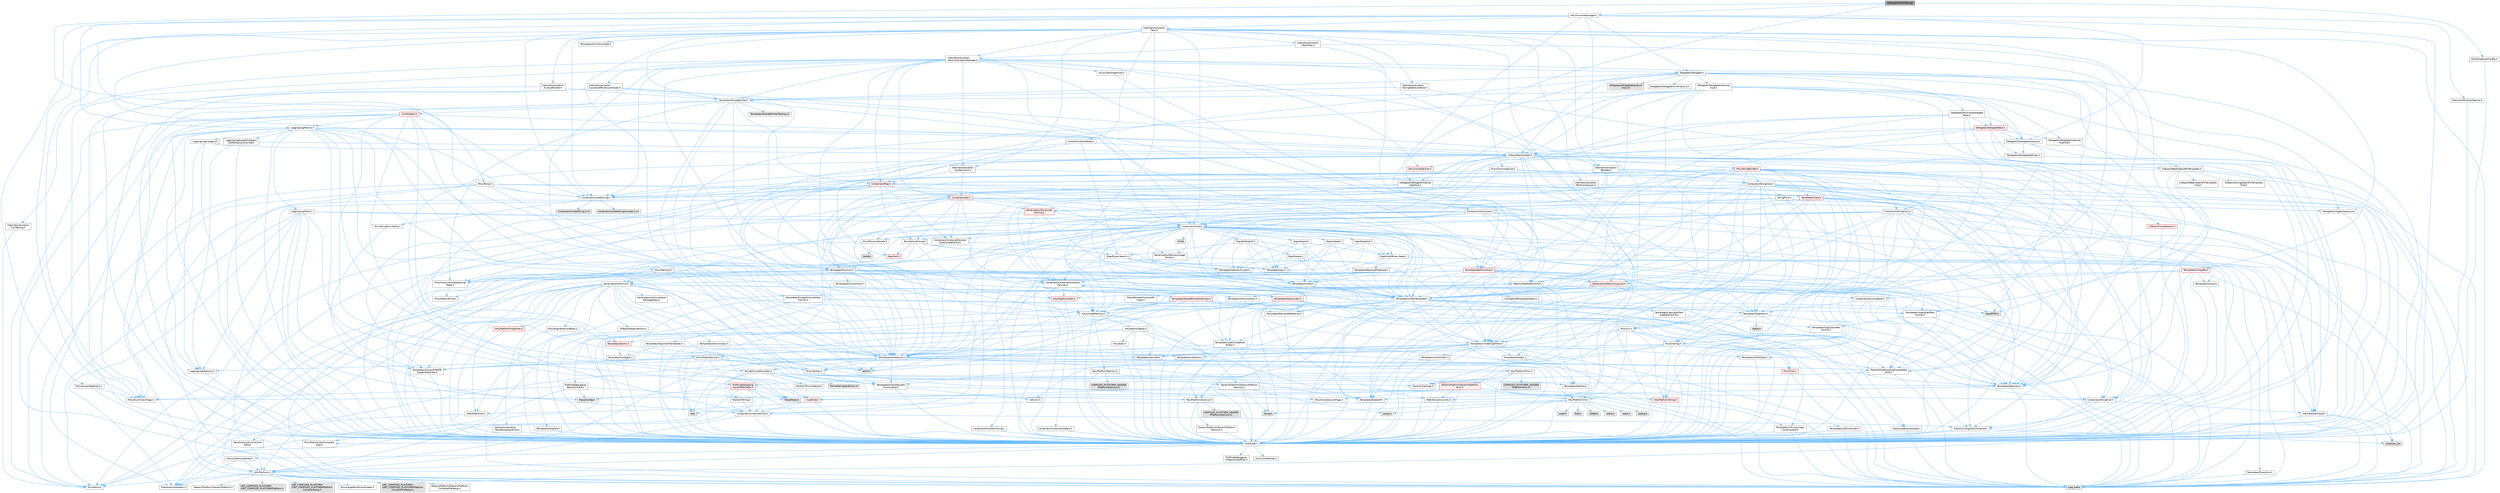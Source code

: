 digraph "IoDispatcherConfig.cpp"
{
 // INTERACTIVE_SVG=YES
 // LATEX_PDF_SIZE
  bgcolor="transparent";
  edge [fontname=Helvetica,fontsize=10,labelfontname=Helvetica,labelfontsize=10];
  node [fontname=Helvetica,fontsize=10,shape=box,height=0.2,width=0.4];
  Node1 [id="Node000001",label="IoDispatcherConfig.cpp",height=0.2,width=0.4,color="gray40", fillcolor="grey60", style="filled", fontcolor="black",tooltip=" "];
  Node1 -> Node2 [id="edge1_Node000001_Node000002",color="steelblue1",style="solid",tooltip=" "];
  Node2 [id="Node000002",label="IO/IoDispatcherConfig.h",height=0.2,width=0.4,color="grey40", fillcolor="white", style="filled",URL="$df/d7d/IoDispatcherConfig_8h.html",tooltip=" "];
  Node2 -> Node3 [id="edge2_Node000002_Node000003",color="steelblue1",style="solid",tooltip=" "];
  Node3 [id="Node000003",label="CoreTypes.h",height=0.2,width=0.4,color="grey40", fillcolor="white", style="filled",URL="$dc/dec/CoreTypes_8h.html",tooltip=" "];
  Node3 -> Node4 [id="edge3_Node000003_Node000004",color="steelblue1",style="solid",tooltip=" "];
  Node4 [id="Node000004",label="HAL/Platform.h",height=0.2,width=0.4,color="grey40", fillcolor="white", style="filled",URL="$d9/dd0/Platform_8h.html",tooltip=" "];
  Node4 -> Node5 [id="edge4_Node000004_Node000005",color="steelblue1",style="solid",tooltip=" "];
  Node5 [id="Node000005",label="Misc/Build.h",height=0.2,width=0.4,color="grey40", fillcolor="white", style="filled",URL="$d3/dbb/Build_8h.html",tooltip=" "];
  Node4 -> Node6 [id="edge5_Node000004_Node000006",color="steelblue1",style="solid",tooltip=" "];
  Node6 [id="Node000006",label="Misc/LargeWorldCoordinates.h",height=0.2,width=0.4,color="grey40", fillcolor="white", style="filled",URL="$d2/dcb/LargeWorldCoordinates_8h.html",tooltip=" "];
  Node4 -> Node7 [id="edge6_Node000004_Node000007",color="steelblue1",style="solid",tooltip=" "];
  Node7 [id="Node000007",label="type_traits",height=0.2,width=0.4,color="grey60", fillcolor="#E0E0E0", style="filled",tooltip=" "];
  Node4 -> Node8 [id="edge7_Node000004_Node000008",color="steelblue1",style="solid",tooltip=" "];
  Node8 [id="Node000008",label="PreprocessorHelpers.h",height=0.2,width=0.4,color="grey40", fillcolor="white", style="filled",URL="$db/ddb/PreprocessorHelpers_8h.html",tooltip=" "];
  Node4 -> Node9 [id="edge8_Node000004_Node000009",color="steelblue1",style="solid",tooltip=" "];
  Node9 [id="Node000009",label="UBT_COMPILED_PLATFORM\l/UBT_COMPILED_PLATFORMPlatform\lCompilerPreSetup.h",height=0.2,width=0.4,color="grey60", fillcolor="#E0E0E0", style="filled",tooltip=" "];
  Node4 -> Node10 [id="edge9_Node000004_Node000010",color="steelblue1",style="solid",tooltip=" "];
  Node10 [id="Node000010",label="GenericPlatform/GenericPlatform\lCompilerPreSetup.h",height=0.2,width=0.4,color="grey40", fillcolor="white", style="filled",URL="$d9/dc8/GenericPlatformCompilerPreSetup_8h.html",tooltip=" "];
  Node4 -> Node11 [id="edge10_Node000004_Node000011",color="steelblue1",style="solid",tooltip=" "];
  Node11 [id="Node000011",label="GenericPlatform/GenericPlatform.h",height=0.2,width=0.4,color="grey40", fillcolor="white", style="filled",URL="$d6/d84/GenericPlatform_8h.html",tooltip=" "];
  Node4 -> Node12 [id="edge11_Node000004_Node000012",color="steelblue1",style="solid",tooltip=" "];
  Node12 [id="Node000012",label="UBT_COMPILED_PLATFORM\l/UBT_COMPILED_PLATFORMPlatform.h",height=0.2,width=0.4,color="grey60", fillcolor="#E0E0E0", style="filled",tooltip=" "];
  Node4 -> Node13 [id="edge12_Node000004_Node000013",color="steelblue1",style="solid",tooltip=" "];
  Node13 [id="Node000013",label="UBT_COMPILED_PLATFORM\l/UBT_COMPILED_PLATFORMPlatform\lCompilerSetup.h",height=0.2,width=0.4,color="grey60", fillcolor="#E0E0E0", style="filled",tooltip=" "];
  Node3 -> Node14 [id="edge13_Node000003_Node000014",color="steelblue1",style="solid",tooltip=" "];
  Node14 [id="Node000014",label="ProfilingDebugging\l/UMemoryDefines.h",height=0.2,width=0.4,color="grey40", fillcolor="white", style="filled",URL="$d2/da2/UMemoryDefines_8h.html",tooltip=" "];
  Node3 -> Node15 [id="edge14_Node000003_Node000015",color="steelblue1",style="solid",tooltip=" "];
  Node15 [id="Node000015",label="Misc/CoreMiscDefines.h",height=0.2,width=0.4,color="grey40", fillcolor="white", style="filled",URL="$da/d38/CoreMiscDefines_8h.html",tooltip=" "];
  Node15 -> Node4 [id="edge15_Node000015_Node000004",color="steelblue1",style="solid",tooltip=" "];
  Node15 -> Node8 [id="edge16_Node000015_Node000008",color="steelblue1",style="solid",tooltip=" "];
  Node3 -> Node16 [id="edge17_Node000003_Node000016",color="steelblue1",style="solid",tooltip=" "];
  Node16 [id="Node000016",label="Misc/CoreDefines.h",height=0.2,width=0.4,color="grey40", fillcolor="white", style="filled",URL="$d3/dd2/CoreDefines_8h.html",tooltip=" "];
  Node1 -> Node17 [id="edge18_Node000001_Node000017",color="steelblue1",style="solid",tooltip=" "];
  Node17 [id="Node000017",label="Misc/CommandLine.h",height=0.2,width=0.4,color="grey40", fillcolor="white", style="filled",URL="$d9/d41/CommandLine_8h.html",tooltip=" "];
  Node17 -> Node3 [id="edge19_Node000017_Node000003",color="steelblue1",style="solid",tooltip=" "];
  Node17 -> Node18 [id="edge20_Node000017_Node000018",color="steelblue1",style="solid",tooltip=" "];
  Node18 [id="Node000018",label="Containers/Array.h",height=0.2,width=0.4,color="grey40", fillcolor="white", style="filled",URL="$df/dd0/Array_8h.html",tooltip=" "];
  Node18 -> Node3 [id="edge21_Node000018_Node000003",color="steelblue1",style="solid",tooltip=" "];
  Node18 -> Node19 [id="edge22_Node000018_Node000019",color="steelblue1",style="solid",tooltip=" "];
  Node19 [id="Node000019",label="Misc/AssertionMacros.h",height=0.2,width=0.4,color="grey40", fillcolor="white", style="filled",URL="$d0/dfa/AssertionMacros_8h.html",tooltip=" "];
  Node19 -> Node3 [id="edge23_Node000019_Node000003",color="steelblue1",style="solid",tooltip=" "];
  Node19 -> Node4 [id="edge24_Node000019_Node000004",color="steelblue1",style="solid",tooltip=" "];
  Node19 -> Node20 [id="edge25_Node000019_Node000020",color="steelblue1",style="solid",tooltip=" "];
  Node20 [id="Node000020",label="HAL/PlatformMisc.h",height=0.2,width=0.4,color="grey40", fillcolor="white", style="filled",URL="$d0/df5/PlatformMisc_8h.html",tooltip=" "];
  Node20 -> Node3 [id="edge26_Node000020_Node000003",color="steelblue1",style="solid",tooltip=" "];
  Node20 -> Node21 [id="edge27_Node000020_Node000021",color="steelblue1",style="solid",tooltip=" "];
  Node21 [id="Node000021",label="GenericPlatform/GenericPlatform\lMisc.h",height=0.2,width=0.4,color="red", fillcolor="#FFF0F0", style="filled",URL="$db/d9a/GenericPlatformMisc_8h.html",tooltip=" "];
  Node21 -> Node22 [id="edge28_Node000021_Node000022",color="steelblue1",style="solid",tooltip=" "];
  Node22 [id="Node000022",label="Containers/StringFwd.h",height=0.2,width=0.4,color="grey40", fillcolor="white", style="filled",URL="$df/d37/StringFwd_8h.html",tooltip=" "];
  Node22 -> Node3 [id="edge29_Node000022_Node000003",color="steelblue1",style="solid",tooltip=" "];
  Node22 -> Node23 [id="edge30_Node000022_Node000023",color="steelblue1",style="solid",tooltip=" "];
  Node23 [id="Node000023",label="Traits/ElementType.h",height=0.2,width=0.4,color="grey40", fillcolor="white", style="filled",URL="$d5/d4f/ElementType_8h.html",tooltip=" "];
  Node23 -> Node4 [id="edge31_Node000023_Node000004",color="steelblue1",style="solid",tooltip=" "];
  Node23 -> Node24 [id="edge32_Node000023_Node000024",color="steelblue1",style="solid",tooltip=" "];
  Node24 [id="Node000024",label="initializer_list",height=0.2,width=0.4,color="grey60", fillcolor="#E0E0E0", style="filled",tooltip=" "];
  Node23 -> Node7 [id="edge33_Node000023_Node000007",color="steelblue1",style="solid",tooltip=" "];
  Node22 -> Node25 [id="edge34_Node000022_Node000025",color="steelblue1",style="solid",tooltip=" "];
  Node25 [id="Node000025",label="Traits/IsContiguousContainer.h",height=0.2,width=0.4,color="grey40", fillcolor="white", style="filled",URL="$d5/d3c/IsContiguousContainer_8h.html",tooltip=" "];
  Node25 -> Node3 [id="edge35_Node000025_Node000003",color="steelblue1",style="solid",tooltip=" "];
  Node25 -> Node26 [id="edge36_Node000025_Node000026",color="steelblue1",style="solid",tooltip=" "];
  Node26 [id="Node000026",label="Misc/StaticAssertComplete\lType.h",height=0.2,width=0.4,color="grey40", fillcolor="white", style="filled",URL="$d5/d4e/StaticAssertCompleteType_8h.html",tooltip=" "];
  Node25 -> Node24 [id="edge37_Node000025_Node000024",color="steelblue1",style="solid",tooltip=" "];
  Node21 -> Node27 [id="edge38_Node000021_Node000027",color="steelblue1",style="solid",tooltip=" "];
  Node27 [id="Node000027",label="CoreFwd.h",height=0.2,width=0.4,color="red", fillcolor="#FFF0F0", style="filled",URL="$d1/d1e/CoreFwd_8h.html",tooltip=" "];
  Node27 -> Node3 [id="edge39_Node000027_Node000003",color="steelblue1",style="solid",tooltip=" "];
  Node27 -> Node28 [id="edge40_Node000027_Node000028",color="steelblue1",style="solid",tooltip=" "];
  Node28 [id="Node000028",label="Containers/ContainersFwd.h",height=0.2,width=0.4,color="grey40", fillcolor="white", style="filled",URL="$d4/d0a/ContainersFwd_8h.html",tooltip=" "];
  Node28 -> Node4 [id="edge41_Node000028_Node000004",color="steelblue1",style="solid",tooltip=" "];
  Node28 -> Node3 [id="edge42_Node000028_Node000003",color="steelblue1",style="solid",tooltip=" "];
  Node28 -> Node25 [id="edge43_Node000028_Node000025",color="steelblue1",style="solid",tooltip=" "];
  Node27 -> Node29 [id="edge44_Node000027_Node000029",color="steelblue1",style="solid",tooltip=" "];
  Node29 [id="Node000029",label="Math/MathFwd.h",height=0.2,width=0.4,color="grey40", fillcolor="white", style="filled",URL="$d2/d10/MathFwd_8h.html",tooltip=" "];
  Node29 -> Node4 [id="edge45_Node000029_Node000004",color="steelblue1",style="solid",tooltip=" "];
  Node21 -> Node3 [id="edge46_Node000021_Node000003",color="steelblue1",style="solid",tooltip=" "];
  Node21 -> Node32 [id="edge47_Node000021_Node000032",color="steelblue1",style="solid",tooltip=" "];
  Node32 [id="Node000032",label="HAL/PlatformCrt.h",height=0.2,width=0.4,color="grey40", fillcolor="white", style="filled",URL="$d8/d75/PlatformCrt_8h.html",tooltip=" "];
  Node32 -> Node33 [id="edge48_Node000032_Node000033",color="steelblue1",style="solid",tooltip=" "];
  Node33 [id="Node000033",label="new",height=0.2,width=0.4,color="grey60", fillcolor="#E0E0E0", style="filled",tooltip=" "];
  Node32 -> Node34 [id="edge49_Node000032_Node000034",color="steelblue1",style="solid",tooltip=" "];
  Node34 [id="Node000034",label="wchar.h",height=0.2,width=0.4,color="grey60", fillcolor="#E0E0E0", style="filled",tooltip=" "];
  Node32 -> Node35 [id="edge50_Node000032_Node000035",color="steelblue1",style="solid",tooltip=" "];
  Node35 [id="Node000035",label="stddef.h",height=0.2,width=0.4,color="grey60", fillcolor="#E0E0E0", style="filled",tooltip=" "];
  Node32 -> Node36 [id="edge51_Node000032_Node000036",color="steelblue1",style="solid",tooltip=" "];
  Node36 [id="Node000036",label="stdlib.h",height=0.2,width=0.4,color="grey60", fillcolor="#E0E0E0", style="filled",tooltip=" "];
  Node32 -> Node37 [id="edge52_Node000032_Node000037",color="steelblue1",style="solid",tooltip=" "];
  Node37 [id="Node000037",label="stdio.h",height=0.2,width=0.4,color="grey60", fillcolor="#E0E0E0", style="filled",tooltip=" "];
  Node32 -> Node38 [id="edge53_Node000032_Node000038",color="steelblue1",style="solid",tooltip=" "];
  Node38 [id="Node000038",label="stdarg.h",height=0.2,width=0.4,color="grey60", fillcolor="#E0E0E0", style="filled",tooltip=" "];
  Node32 -> Node39 [id="edge54_Node000032_Node000039",color="steelblue1",style="solid",tooltip=" "];
  Node39 [id="Node000039",label="math.h",height=0.2,width=0.4,color="grey60", fillcolor="#E0E0E0", style="filled",tooltip=" "];
  Node32 -> Node40 [id="edge55_Node000032_Node000040",color="steelblue1",style="solid",tooltip=" "];
  Node40 [id="Node000040",label="float.h",height=0.2,width=0.4,color="grey60", fillcolor="#E0E0E0", style="filled",tooltip=" "];
  Node32 -> Node41 [id="edge56_Node000032_Node000041",color="steelblue1",style="solid",tooltip=" "];
  Node41 [id="Node000041",label="string.h",height=0.2,width=0.4,color="grey60", fillcolor="#E0E0E0", style="filled",tooltip=" "];
  Node21 -> Node42 [id="edge57_Node000021_Node000042",color="steelblue1",style="solid",tooltip=" "];
  Node42 [id="Node000042",label="Math/NumericLimits.h",height=0.2,width=0.4,color="grey40", fillcolor="white", style="filled",URL="$df/d1b/NumericLimits_8h.html",tooltip=" "];
  Node42 -> Node3 [id="edge58_Node000042_Node000003",color="steelblue1",style="solid",tooltip=" "];
  Node21 -> Node43 [id="edge59_Node000021_Node000043",color="steelblue1",style="solid",tooltip=" "];
  Node43 [id="Node000043",label="Misc/CompressionFlags.h",height=0.2,width=0.4,color="grey40", fillcolor="white", style="filled",URL="$d9/d76/CompressionFlags_8h.html",tooltip=" "];
  Node21 -> Node44 [id="edge60_Node000021_Node000044",color="steelblue1",style="solid",tooltip=" "];
  Node44 [id="Node000044",label="Misc/EnumClassFlags.h",height=0.2,width=0.4,color="grey40", fillcolor="white", style="filled",URL="$d8/de7/EnumClassFlags_8h.html",tooltip=" "];
  Node20 -> Node47 [id="edge61_Node000020_Node000047",color="steelblue1",style="solid",tooltip=" "];
  Node47 [id="Node000047",label="COMPILED_PLATFORM_HEADER\l(PlatformMisc.h)",height=0.2,width=0.4,color="grey60", fillcolor="#E0E0E0", style="filled",tooltip=" "];
  Node20 -> Node48 [id="edge62_Node000020_Node000048",color="steelblue1",style="solid",tooltip=" "];
  Node48 [id="Node000048",label="ProfilingDebugging\l/CpuProfilerTrace.h",height=0.2,width=0.4,color="red", fillcolor="#FFF0F0", style="filled",URL="$da/dcb/CpuProfilerTrace_8h.html",tooltip=" "];
  Node48 -> Node3 [id="edge63_Node000048_Node000003",color="steelblue1",style="solid",tooltip=" "];
  Node48 -> Node28 [id="edge64_Node000048_Node000028",color="steelblue1",style="solid",tooltip=" "];
  Node48 -> Node49 [id="edge65_Node000048_Node000049",color="steelblue1",style="solid",tooltip=" "];
  Node49 [id="Node000049",label="HAL/PlatformAtomics.h",height=0.2,width=0.4,color="grey40", fillcolor="white", style="filled",URL="$d3/d36/PlatformAtomics_8h.html",tooltip=" "];
  Node49 -> Node3 [id="edge66_Node000049_Node000003",color="steelblue1",style="solid",tooltip=" "];
  Node49 -> Node50 [id="edge67_Node000049_Node000050",color="steelblue1",style="solid",tooltip=" "];
  Node50 [id="Node000050",label="GenericPlatform/GenericPlatform\lAtomics.h",height=0.2,width=0.4,color="grey40", fillcolor="white", style="filled",URL="$da/d72/GenericPlatformAtomics_8h.html",tooltip=" "];
  Node50 -> Node3 [id="edge68_Node000050_Node000003",color="steelblue1",style="solid",tooltip=" "];
  Node49 -> Node51 [id="edge69_Node000049_Node000051",color="steelblue1",style="solid",tooltip=" "];
  Node51 [id="Node000051",label="COMPILED_PLATFORM_HEADER\l(PlatformAtomics.h)",height=0.2,width=0.4,color="grey60", fillcolor="#E0E0E0", style="filled",tooltip=" "];
  Node48 -> Node8 [id="edge70_Node000048_Node000008",color="steelblue1",style="solid",tooltip=" "];
  Node48 -> Node5 [id="edge71_Node000048_Node000005",color="steelblue1",style="solid",tooltip=" "];
  Node48 -> Node52 [id="edge72_Node000048_Node000052",color="steelblue1",style="solid",tooltip=" "];
  Node52 [id="Node000052",label="Trace/Config.h",height=0.2,width=0.4,color="grey60", fillcolor="#E0E0E0", style="filled",tooltip=" "];
  Node48 -> Node55 [id="edge73_Node000048_Node000055",color="steelblue1",style="solid",tooltip=" "];
  Node55 [id="Node000055",label="Trace/Trace.h",height=0.2,width=0.4,color="grey60", fillcolor="#E0E0E0", style="filled",tooltip=" "];
  Node19 -> Node8 [id="edge74_Node000019_Node000008",color="steelblue1",style="solid",tooltip=" "];
  Node19 -> Node56 [id="edge75_Node000019_Node000056",color="steelblue1",style="solid",tooltip=" "];
  Node56 [id="Node000056",label="Templates/EnableIf.h",height=0.2,width=0.4,color="grey40", fillcolor="white", style="filled",URL="$d7/d60/EnableIf_8h.html",tooltip=" "];
  Node56 -> Node3 [id="edge76_Node000056_Node000003",color="steelblue1",style="solid",tooltip=" "];
  Node19 -> Node57 [id="edge77_Node000019_Node000057",color="steelblue1",style="solid",tooltip=" "];
  Node57 [id="Node000057",label="Templates/IsArrayOrRefOf\lTypeByPredicate.h",height=0.2,width=0.4,color="grey40", fillcolor="white", style="filled",URL="$d6/da1/IsArrayOrRefOfTypeByPredicate_8h.html",tooltip=" "];
  Node57 -> Node3 [id="edge78_Node000057_Node000003",color="steelblue1",style="solid",tooltip=" "];
  Node19 -> Node58 [id="edge79_Node000019_Node000058",color="steelblue1",style="solid",tooltip=" "];
  Node58 [id="Node000058",label="Templates/IsValidVariadic\lFunctionArg.h",height=0.2,width=0.4,color="grey40", fillcolor="white", style="filled",URL="$d0/dc8/IsValidVariadicFunctionArg_8h.html",tooltip=" "];
  Node58 -> Node3 [id="edge80_Node000058_Node000003",color="steelblue1",style="solid",tooltip=" "];
  Node58 -> Node59 [id="edge81_Node000058_Node000059",color="steelblue1",style="solid",tooltip=" "];
  Node59 [id="Node000059",label="IsEnum.h",height=0.2,width=0.4,color="grey40", fillcolor="white", style="filled",URL="$d4/de5/IsEnum_8h.html",tooltip=" "];
  Node58 -> Node7 [id="edge82_Node000058_Node000007",color="steelblue1",style="solid",tooltip=" "];
  Node19 -> Node60 [id="edge83_Node000019_Node000060",color="steelblue1",style="solid",tooltip=" "];
  Node60 [id="Node000060",label="Traits/IsCharEncodingCompatible\lWith.h",height=0.2,width=0.4,color="grey40", fillcolor="white", style="filled",URL="$df/dd1/IsCharEncodingCompatibleWith_8h.html",tooltip=" "];
  Node60 -> Node7 [id="edge84_Node000060_Node000007",color="steelblue1",style="solid",tooltip=" "];
  Node60 -> Node61 [id="edge85_Node000060_Node000061",color="steelblue1",style="solid",tooltip=" "];
  Node61 [id="Node000061",label="Traits/IsCharType.h",height=0.2,width=0.4,color="grey40", fillcolor="white", style="filled",URL="$db/d51/IsCharType_8h.html",tooltip=" "];
  Node61 -> Node3 [id="edge86_Node000061_Node000003",color="steelblue1",style="solid",tooltip=" "];
  Node19 -> Node62 [id="edge87_Node000019_Node000062",color="steelblue1",style="solid",tooltip=" "];
  Node62 [id="Node000062",label="Misc/VarArgs.h",height=0.2,width=0.4,color="grey40", fillcolor="white", style="filled",URL="$d5/d6f/VarArgs_8h.html",tooltip=" "];
  Node62 -> Node3 [id="edge88_Node000062_Node000003",color="steelblue1",style="solid",tooltip=" "];
  Node19 -> Node63 [id="edge89_Node000019_Node000063",color="steelblue1",style="solid",tooltip=" "];
  Node63 [id="Node000063",label="String/FormatStringSan.h",height=0.2,width=0.4,color="grey40", fillcolor="white", style="filled",URL="$d3/d8b/FormatStringSan_8h.html",tooltip=" "];
  Node63 -> Node7 [id="edge90_Node000063_Node000007",color="steelblue1",style="solid",tooltip=" "];
  Node63 -> Node3 [id="edge91_Node000063_Node000003",color="steelblue1",style="solid",tooltip=" "];
  Node63 -> Node64 [id="edge92_Node000063_Node000064",color="steelblue1",style="solid",tooltip=" "];
  Node64 [id="Node000064",label="Templates/Requires.h",height=0.2,width=0.4,color="grey40", fillcolor="white", style="filled",URL="$dc/d96/Requires_8h.html",tooltip=" "];
  Node64 -> Node56 [id="edge93_Node000064_Node000056",color="steelblue1",style="solid",tooltip=" "];
  Node64 -> Node7 [id="edge94_Node000064_Node000007",color="steelblue1",style="solid",tooltip=" "];
  Node63 -> Node65 [id="edge95_Node000063_Node000065",color="steelblue1",style="solid",tooltip=" "];
  Node65 [id="Node000065",label="Templates/Identity.h",height=0.2,width=0.4,color="grey40", fillcolor="white", style="filled",URL="$d0/dd5/Identity_8h.html",tooltip=" "];
  Node63 -> Node58 [id="edge96_Node000063_Node000058",color="steelblue1",style="solid",tooltip=" "];
  Node63 -> Node61 [id="edge97_Node000063_Node000061",color="steelblue1",style="solid",tooltip=" "];
  Node63 -> Node66 [id="edge98_Node000063_Node000066",color="steelblue1",style="solid",tooltip=" "];
  Node66 [id="Node000066",label="Traits/IsTEnumAsByte.h",height=0.2,width=0.4,color="grey40", fillcolor="white", style="filled",URL="$d1/de6/IsTEnumAsByte_8h.html",tooltip=" "];
  Node63 -> Node67 [id="edge99_Node000063_Node000067",color="steelblue1",style="solid",tooltip=" "];
  Node67 [id="Node000067",label="Traits/IsTString.h",height=0.2,width=0.4,color="grey40", fillcolor="white", style="filled",URL="$d0/df8/IsTString_8h.html",tooltip=" "];
  Node67 -> Node28 [id="edge100_Node000067_Node000028",color="steelblue1",style="solid",tooltip=" "];
  Node63 -> Node28 [id="edge101_Node000063_Node000028",color="steelblue1",style="solid",tooltip=" "];
  Node63 -> Node68 [id="edge102_Node000063_Node000068",color="steelblue1",style="solid",tooltip=" "];
  Node68 [id="Node000068",label="FormatStringSanErrors.inl",height=0.2,width=0.4,color="grey60", fillcolor="#E0E0E0", style="filled",tooltip=" "];
  Node19 -> Node69 [id="edge103_Node000019_Node000069",color="steelblue1",style="solid",tooltip=" "];
  Node69 [id="Node000069",label="atomic",height=0.2,width=0.4,color="grey60", fillcolor="#E0E0E0", style="filled",tooltip=" "];
  Node18 -> Node70 [id="edge104_Node000018_Node000070",color="steelblue1",style="solid",tooltip=" "];
  Node70 [id="Node000070",label="Misc/IntrusiveUnsetOptional\lState.h",height=0.2,width=0.4,color="grey40", fillcolor="white", style="filled",URL="$d2/d0a/IntrusiveUnsetOptionalState_8h.html",tooltip=" "];
  Node70 -> Node71 [id="edge105_Node000070_Node000071",color="steelblue1",style="solid",tooltip=" "];
  Node71 [id="Node000071",label="Misc/OptionalFwd.h",height=0.2,width=0.4,color="grey40", fillcolor="white", style="filled",URL="$dc/d50/OptionalFwd_8h.html",tooltip=" "];
  Node18 -> Node72 [id="edge106_Node000018_Node000072",color="steelblue1",style="solid",tooltip=" "];
  Node72 [id="Node000072",label="Misc/ReverseIterate.h",height=0.2,width=0.4,color="grey40", fillcolor="white", style="filled",URL="$db/de3/ReverseIterate_8h.html",tooltip=" "];
  Node72 -> Node4 [id="edge107_Node000072_Node000004",color="steelblue1",style="solid",tooltip=" "];
  Node72 -> Node73 [id="edge108_Node000072_Node000073",color="steelblue1",style="solid",tooltip=" "];
  Node73 [id="Node000073",label="iterator",height=0.2,width=0.4,color="grey60", fillcolor="#E0E0E0", style="filled",tooltip=" "];
  Node18 -> Node74 [id="edge109_Node000018_Node000074",color="steelblue1",style="solid",tooltip=" "];
  Node74 [id="Node000074",label="HAL/UnrealMemory.h",height=0.2,width=0.4,color="grey40", fillcolor="white", style="filled",URL="$d9/d96/UnrealMemory_8h.html",tooltip=" "];
  Node74 -> Node3 [id="edge110_Node000074_Node000003",color="steelblue1",style="solid",tooltip=" "];
  Node74 -> Node75 [id="edge111_Node000074_Node000075",color="steelblue1",style="solid",tooltip=" "];
  Node75 [id="Node000075",label="GenericPlatform/GenericPlatform\lMemory.h",height=0.2,width=0.4,color="grey40", fillcolor="white", style="filled",URL="$dd/d22/GenericPlatformMemory_8h.html",tooltip=" "];
  Node75 -> Node27 [id="edge112_Node000075_Node000027",color="steelblue1",style="solid",tooltip=" "];
  Node75 -> Node3 [id="edge113_Node000075_Node000003",color="steelblue1",style="solid",tooltip=" "];
  Node75 -> Node76 [id="edge114_Node000075_Node000076",color="steelblue1",style="solid",tooltip=" "];
  Node76 [id="Node000076",label="HAL/PlatformString.h",height=0.2,width=0.4,color="red", fillcolor="#FFF0F0", style="filled",URL="$db/db5/PlatformString_8h.html",tooltip=" "];
  Node76 -> Node3 [id="edge115_Node000076_Node000003",color="steelblue1",style="solid",tooltip=" "];
  Node75 -> Node41 [id="edge116_Node000075_Node000041",color="steelblue1",style="solid",tooltip=" "];
  Node75 -> Node34 [id="edge117_Node000075_Node000034",color="steelblue1",style="solid",tooltip=" "];
  Node74 -> Node78 [id="edge118_Node000074_Node000078",color="steelblue1",style="solid",tooltip=" "];
  Node78 [id="Node000078",label="HAL/MemoryBase.h",height=0.2,width=0.4,color="grey40", fillcolor="white", style="filled",URL="$d6/d9f/MemoryBase_8h.html",tooltip=" "];
  Node78 -> Node3 [id="edge119_Node000078_Node000003",color="steelblue1",style="solid",tooltip=" "];
  Node78 -> Node49 [id="edge120_Node000078_Node000049",color="steelblue1",style="solid",tooltip=" "];
  Node78 -> Node32 [id="edge121_Node000078_Node000032",color="steelblue1",style="solid",tooltip=" "];
  Node78 -> Node79 [id="edge122_Node000078_Node000079",color="steelblue1",style="solid",tooltip=" "];
  Node79 [id="Node000079",label="Misc/Exec.h",height=0.2,width=0.4,color="grey40", fillcolor="white", style="filled",URL="$de/ddb/Exec_8h.html",tooltip=" "];
  Node79 -> Node3 [id="edge123_Node000079_Node000003",color="steelblue1",style="solid",tooltip=" "];
  Node79 -> Node19 [id="edge124_Node000079_Node000019",color="steelblue1",style="solid",tooltip=" "];
  Node78 -> Node80 [id="edge125_Node000078_Node000080",color="steelblue1",style="solid",tooltip=" "];
  Node80 [id="Node000080",label="Misc/OutputDevice.h",height=0.2,width=0.4,color="grey40", fillcolor="white", style="filled",URL="$d7/d32/OutputDevice_8h.html",tooltip=" "];
  Node80 -> Node27 [id="edge126_Node000080_Node000027",color="steelblue1",style="solid",tooltip=" "];
  Node80 -> Node3 [id="edge127_Node000080_Node000003",color="steelblue1",style="solid",tooltip=" "];
  Node80 -> Node81 [id="edge128_Node000080_Node000081",color="steelblue1",style="solid",tooltip=" "];
  Node81 [id="Node000081",label="Logging/LogVerbosity.h",height=0.2,width=0.4,color="grey40", fillcolor="white", style="filled",URL="$d2/d8f/LogVerbosity_8h.html",tooltip=" "];
  Node81 -> Node3 [id="edge129_Node000081_Node000003",color="steelblue1",style="solid",tooltip=" "];
  Node80 -> Node62 [id="edge130_Node000080_Node000062",color="steelblue1",style="solid",tooltip=" "];
  Node80 -> Node57 [id="edge131_Node000080_Node000057",color="steelblue1",style="solid",tooltip=" "];
  Node80 -> Node58 [id="edge132_Node000080_Node000058",color="steelblue1",style="solid",tooltip=" "];
  Node80 -> Node60 [id="edge133_Node000080_Node000060",color="steelblue1",style="solid",tooltip=" "];
  Node78 -> Node82 [id="edge134_Node000078_Node000082",color="steelblue1",style="solid",tooltip=" "];
  Node82 [id="Node000082",label="Templates/Atomic.h",height=0.2,width=0.4,color="red", fillcolor="#FFF0F0", style="filled",URL="$d3/d91/Atomic_8h.html",tooltip=" "];
  Node82 -> Node85 [id="edge135_Node000082_Node000085",color="steelblue1",style="solid",tooltip=" "];
  Node85 [id="Node000085",label="Templates/IsIntegral.h",height=0.2,width=0.4,color="grey40", fillcolor="white", style="filled",URL="$da/d64/IsIntegral_8h.html",tooltip=" "];
  Node85 -> Node3 [id="edge136_Node000085_Node000003",color="steelblue1",style="solid",tooltip=" "];
  Node82 -> Node69 [id="edge137_Node000082_Node000069",color="steelblue1",style="solid",tooltip=" "];
  Node74 -> Node91 [id="edge138_Node000074_Node000091",color="steelblue1",style="solid",tooltip=" "];
  Node91 [id="Node000091",label="HAL/PlatformMemory.h",height=0.2,width=0.4,color="grey40", fillcolor="white", style="filled",URL="$de/d68/PlatformMemory_8h.html",tooltip=" "];
  Node91 -> Node3 [id="edge139_Node000091_Node000003",color="steelblue1",style="solid",tooltip=" "];
  Node91 -> Node75 [id="edge140_Node000091_Node000075",color="steelblue1",style="solid",tooltip=" "];
  Node91 -> Node92 [id="edge141_Node000091_Node000092",color="steelblue1",style="solid",tooltip=" "];
  Node92 [id="Node000092",label="COMPILED_PLATFORM_HEADER\l(PlatformMemory.h)",height=0.2,width=0.4,color="grey60", fillcolor="#E0E0E0", style="filled",tooltip=" "];
  Node74 -> Node93 [id="edge142_Node000074_Node000093",color="steelblue1",style="solid",tooltip=" "];
  Node93 [id="Node000093",label="ProfilingDebugging\l/MemoryTrace.h",height=0.2,width=0.4,color="grey40", fillcolor="white", style="filled",URL="$da/dd7/MemoryTrace_8h.html",tooltip=" "];
  Node93 -> Node4 [id="edge143_Node000093_Node000004",color="steelblue1",style="solid",tooltip=" "];
  Node93 -> Node44 [id="edge144_Node000093_Node000044",color="steelblue1",style="solid",tooltip=" "];
  Node93 -> Node52 [id="edge145_Node000093_Node000052",color="steelblue1",style="solid",tooltip=" "];
  Node93 -> Node55 [id="edge146_Node000093_Node000055",color="steelblue1",style="solid",tooltip=" "];
  Node74 -> Node94 [id="edge147_Node000074_Node000094",color="steelblue1",style="solid",tooltip=" "];
  Node94 [id="Node000094",label="Templates/IsPointer.h",height=0.2,width=0.4,color="grey40", fillcolor="white", style="filled",URL="$d7/d05/IsPointer_8h.html",tooltip=" "];
  Node94 -> Node3 [id="edge148_Node000094_Node000003",color="steelblue1",style="solid",tooltip=" "];
  Node18 -> Node95 [id="edge149_Node000018_Node000095",color="steelblue1",style="solid",tooltip=" "];
  Node95 [id="Node000095",label="Templates/UnrealTypeTraits.h",height=0.2,width=0.4,color="grey40", fillcolor="white", style="filled",URL="$d2/d2d/UnrealTypeTraits_8h.html",tooltip=" "];
  Node95 -> Node3 [id="edge150_Node000095_Node000003",color="steelblue1",style="solid",tooltip=" "];
  Node95 -> Node94 [id="edge151_Node000095_Node000094",color="steelblue1",style="solid",tooltip=" "];
  Node95 -> Node19 [id="edge152_Node000095_Node000019",color="steelblue1",style="solid",tooltip=" "];
  Node95 -> Node87 [id="edge153_Node000095_Node000087",color="steelblue1",style="solid",tooltip=" "];
  Node87 [id="Node000087",label="Templates/AndOrNot.h",height=0.2,width=0.4,color="grey40", fillcolor="white", style="filled",URL="$db/d0a/AndOrNot_8h.html",tooltip=" "];
  Node87 -> Node3 [id="edge154_Node000087_Node000003",color="steelblue1",style="solid",tooltip=" "];
  Node95 -> Node56 [id="edge155_Node000095_Node000056",color="steelblue1",style="solid",tooltip=" "];
  Node95 -> Node96 [id="edge156_Node000095_Node000096",color="steelblue1",style="solid",tooltip=" "];
  Node96 [id="Node000096",label="Templates/IsArithmetic.h",height=0.2,width=0.4,color="grey40", fillcolor="white", style="filled",URL="$d2/d5d/IsArithmetic_8h.html",tooltip=" "];
  Node96 -> Node3 [id="edge157_Node000096_Node000003",color="steelblue1",style="solid",tooltip=" "];
  Node95 -> Node59 [id="edge158_Node000095_Node000059",color="steelblue1",style="solid",tooltip=" "];
  Node95 -> Node97 [id="edge159_Node000095_Node000097",color="steelblue1",style="solid",tooltip=" "];
  Node97 [id="Node000097",label="Templates/Models.h",height=0.2,width=0.4,color="grey40", fillcolor="white", style="filled",URL="$d3/d0c/Models_8h.html",tooltip=" "];
  Node97 -> Node65 [id="edge160_Node000097_Node000065",color="steelblue1",style="solid",tooltip=" "];
  Node95 -> Node98 [id="edge161_Node000095_Node000098",color="steelblue1",style="solid",tooltip=" "];
  Node98 [id="Node000098",label="Templates/IsPODType.h",height=0.2,width=0.4,color="grey40", fillcolor="white", style="filled",URL="$d7/db1/IsPODType_8h.html",tooltip=" "];
  Node98 -> Node3 [id="edge162_Node000098_Node000003",color="steelblue1",style="solid",tooltip=" "];
  Node95 -> Node99 [id="edge163_Node000095_Node000099",color="steelblue1",style="solid",tooltip=" "];
  Node99 [id="Node000099",label="Templates/IsUECoreType.h",height=0.2,width=0.4,color="grey40", fillcolor="white", style="filled",URL="$d1/db8/IsUECoreType_8h.html",tooltip=" "];
  Node99 -> Node3 [id="edge164_Node000099_Node000003",color="steelblue1",style="solid",tooltip=" "];
  Node99 -> Node7 [id="edge165_Node000099_Node000007",color="steelblue1",style="solid",tooltip=" "];
  Node95 -> Node88 [id="edge166_Node000095_Node000088",color="steelblue1",style="solid",tooltip=" "];
  Node88 [id="Node000088",label="Templates/IsTriviallyCopy\lConstructible.h",height=0.2,width=0.4,color="grey40", fillcolor="white", style="filled",URL="$d3/d78/IsTriviallyCopyConstructible_8h.html",tooltip=" "];
  Node88 -> Node3 [id="edge167_Node000088_Node000003",color="steelblue1",style="solid",tooltip=" "];
  Node88 -> Node7 [id="edge168_Node000088_Node000007",color="steelblue1",style="solid",tooltip=" "];
  Node18 -> Node100 [id="edge169_Node000018_Node000100",color="steelblue1",style="solid",tooltip=" "];
  Node100 [id="Node000100",label="Templates/UnrealTemplate.h",height=0.2,width=0.4,color="grey40", fillcolor="white", style="filled",URL="$d4/d24/UnrealTemplate_8h.html",tooltip=" "];
  Node100 -> Node3 [id="edge170_Node000100_Node000003",color="steelblue1",style="solid",tooltip=" "];
  Node100 -> Node94 [id="edge171_Node000100_Node000094",color="steelblue1",style="solid",tooltip=" "];
  Node100 -> Node74 [id="edge172_Node000100_Node000074",color="steelblue1",style="solid",tooltip=" "];
  Node100 -> Node101 [id="edge173_Node000100_Node000101",color="steelblue1",style="solid",tooltip=" "];
  Node101 [id="Node000101",label="Templates/CopyQualifiers\lAndRefsFromTo.h",height=0.2,width=0.4,color="grey40", fillcolor="white", style="filled",URL="$d3/db3/CopyQualifiersAndRefsFromTo_8h.html",tooltip=" "];
  Node101 -> Node102 [id="edge174_Node000101_Node000102",color="steelblue1",style="solid",tooltip=" "];
  Node102 [id="Node000102",label="Templates/CopyQualifiers\lFromTo.h",height=0.2,width=0.4,color="grey40", fillcolor="white", style="filled",URL="$d5/db4/CopyQualifiersFromTo_8h.html",tooltip=" "];
  Node100 -> Node95 [id="edge175_Node000100_Node000095",color="steelblue1",style="solid",tooltip=" "];
  Node100 -> Node103 [id="edge176_Node000100_Node000103",color="steelblue1",style="solid",tooltip=" "];
  Node103 [id="Node000103",label="Templates/RemoveReference.h",height=0.2,width=0.4,color="grey40", fillcolor="white", style="filled",URL="$da/dbe/RemoveReference_8h.html",tooltip=" "];
  Node103 -> Node3 [id="edge177_Node000103_Node000003",color="steelblue1",style="solid",tooltip=" "];
  Node100 -> Node64 [id="edge178_Node000100_Node000064",color="steelblue1",style="solid",tooltip=" "];
  Node100 -> Node104 [id="edge179_Node000100_Node000104",color="steelblue1",style="solid",tooltip=" "];
  Node104 [id="Node000104",label="Templates/TypeCompatible\lBytes.h",height=0.2,width=0.4,color="grey40", fillcolor="white", style="filled",URL="$df/d0a/TypeCompatibleBytes_8h.html",tooltip=" "];
  Node104 -> Node3 [id="edge180_Node000104_Node000003",color="steelblue1",style="solid",tooltip=" "];
  Node104 -> Node41 [id="edge181_Node000104_Node000041",color="steelblue1",style="solid",tooltip=" "];
  Node104 -> Node33 [id="edge182_Node000104_Node000033",color="steelblue1",style="solid",tooltip=" "];
  Node104 -> Node7 [id="edge183_Node000104_Node000007",color="steelblue1",style="solid",tooltip=" "];
  Node100 -> Node65 [id="edge184_Node000100_Node000065",color="steelblue1",style="solid",tooltip=" "];
  Node100 -> Node25 [id="edge185_Node000100_Node000025",color="steelblue1",style="solid",tooltip=" "];
  Node100 -> Node105 [id="edge186_Node000100_Node000105",color="steelblue1",style="solid",tooltip=" "];
  Node105 [id="Node000105",label="Traits/UseBitwiseSwap.h",height=0.2,width=0.4,color="grey40", fillcolor="white", style="filled",URL="$db/df3/UseBitwiseSwap_8h.html",tooltip=" "];
  Node105 -> Node3 [id="edge187_Node000105_Node000003",color="steelblue1",style="solid",tooltip=" "];
  Node105 -> Node7 [id="edge188_Node000105_Node000007",color="steelblue1",style="solid",tooltip=" "];
  Node100 -> Node7 [id="edge189_Node000100_Node000007",color="steelblue1",style="solid",tooltip=" "];
  Node18 -> Node106 [id="edge190_Node000018_Node000106",color="steelblue1",style="solid",tooltip=" "];
  Node106 [id="Node000106",label="Containers/AllowShrinking.h",height=0.2,width=0.4,color="grey40", fillcolor="white", style="filled",URL="$d7/d1a/AllowShrinking_8h.html",tooltip=" "];
  Node106 -> Node3 [id="edge191_Node000106_Node000003",color="steelblue1",style="solid",tooltip=" "];
  Node18 -> Node107 [id="edge192_Node000018_Node000107",color="steelblue1",style="solid",tooltip=" "];
  Node107 [id="Node000107",label="Containers/ContainerAllocation\lPolicies.h",height=0.2,width=0.4,color="grey40", fillcolor="white", style="filled",URL="$d7/dff/ContainerAllocationPolicies_8h.html",tooltip=" "];
  Node107 -> Node3 [id="edge193_Node000107_Node000003",color="steelblue1",style="solid",tooltip=" "];
  Node107 -> Node108 [id="edge194_Node000107_Node000108",color="steelblue1",style="solid",tooltip=" "];
  Node108 [id="Node000108",label="Containers/ContainerHelpers.h",height=0.2,width=0.4,color="grey40", fillcolor="white", style="filled",URL="$d7/d33/ContainerHelpers_8h.html",tooltip=" "];
  Node108 -> Node3 [id="edge195_Node000108_Node000003",color="steelblue1",style="solid",tooltip=" "];
  Node107 -> Node107 [id="edge196_Node000107_Node000107",color="steelblue1",style="solid",tooltip=" "];
  Node107 -> Node109 [id="edge197_Node000107_Node000109",color="steelblue1",style="solid",tooltip=" "];
  Node109 [id="Node000109",label="HAL/PlatformMath.h",height=0.2,width=0.4,color="red", fillcolor="#FFF0F0", style="filled",URL="$dc/d53/PlatformMath_8h.html",tooltip=" "];
  Node109 -> Node3 [id="edge198_Node000109_Node000003",color="steelblue1",style="solid",tooltip=" "];
  Node107 -> Node74 [id="edge199_Node000107_Node000074",color="steelblue1",style="solid",tooltip=" "];
  Node107 -> Node42 [id="edge200_Node000107_Node000042",color="steelblue1",style="solid",tooltip=" "];
  Node107 -> Node19 [id="edge201_Node000107_Node000019",color="steelblue1",style="solid",tooltip=" "];
  Node107 -> Node117 [id="edge202_Node000107_Node000117",color="steelblue1",style="solid",tooltip=" "];
  Node117 [id="Node000117",label="Templates/IsPolymorphic.h",height=0.2,width=0.4,color="grey40", fillcolor="white", style="filled",URL="$dc/d20/IsPolymorphic_8h.html",tooltip=" "];
  Node107 -> Node118 [id="edge203_Node000107_Node000118",color="steelblue1",style="solid",tooltip=" "];
  Node118 [id="Node000118",label="Templates/MemoryOps.h",height=0.2,width=0.4,color="red", fillcolor="#FFF0F0", style="filled",URL="$db/dea/MemoryOps_8h.html",tooltip=" "];
  Node118 -> Node3 [id="edge204_Node000118_Node000003",color="steelblue1",style="solid",tooltip=" "];
  Node118 -> Node74 [id="edge205_Node000118_Node000074",color="steelblue1",style="solid",tooltip=" "];
  Node118 -> Node88 [id="edge206_Node000118_Node000088",color="steelblue1",style="solid",tooltip=" "];
  Node118 -> Node64 [id="edge207_Node000118_Node000064",color="steelblue1",style="solid",tooltip=" "];
  Node118 -> Node95 [id="edge208_Node000118_Node000095",color="steelblue1",style="solid",tooltip=" "];
  Node118 -> Node105 [id="edge209_Node000118_Node000105",color="steelblue1",style="solid",tooltip=" "];
  Node118 -> Node33 [id="edge210_Node000118_Node000033",color="steelblue1",style="solid",tooltip=" "];
  Node118 -> Node7 [id="edge211_Node000118_Node000007",color="steelblue1",style="solid",tooltip=" "];
  Node107 -> Node104 [id="edge212_Node000107_Node000104",color="steelblue1",style="solid",tooltip=" "];
  Node107 -> Node7 [id="edge213_Node000107_Node000007",color="steelblue1",style="solid",tooltip=" "];
  Node18 -> Node119 [id="edge214_Node000018_Node000119",color="steelblue1",style="solid",tooltip=" "];
  Node119 [id="Node000119",label="Containers/ContainerElement\lTypeCompatibility.h",height=0.2,width=0.4,color="grey40", fillcolor="white", style="filled",URL="$df/ddf/ContainerElementTypeCompatibility_8h.html",tooltip=" "];
  Node119 -> Node3 [id="edge215_Node000119_Node000003",color="steelblue1",style="solid",tooltip=" "];
  Node119 -> Node95 [id="edge216_Node000119_Node000095",color="steelblue1",style="solid",tooltip=" "];
  Node18 -> Node120 [id="edge217_Node000018_Node000120",color="steelblue1",style="solid",tooltip=" "];
  Node120 [id="Node000120",label="Serialization/Archive.h",height=0.2,width=0.4,color="grey40", fillcolor="white", style="filled",URL="$d7/d3b/Archive_8h.html",tooltip=" "];
  Node120 -> Node27 [id="edge218_Node000120_Node000027",color="steelblue1",style="solid",tooltip=" "];
  Node120 -> Node3 [id="edge219_Node000120_Node000003",color="steelblue1",style="solid",tooltip=" "];
  Node120 -> Node121 [id="edge220_Node000120_Node000121",color="steelblue1",style="solid",tooltip=" "];
  Node121 [id="Node000121",label="HAL/PlatformProperties.h",height=0.2,width=0.4,color="red", fillcolor="#FFF0F0", style="filled",URL="$d9/db0/PlatformProperties_8h.html",tooltip=" "];
  Node121 -> Node3 [id="edge221_Node000121_Node000003",color="steelblue1",style="solid",tooltip=" "];
  Node120 -> Node124 [id="edge222_Node000120_Node000124",color="steelblue1",style="solid",tooltip=" "];
  Node124 [id="Node000124",label="Internationalization\l/TextNamespaceFwd.h",height=0.2,width=0.4,color="grey40", fillcolor="white", style="filled",URL="$d8/d97/TextNamespaceFwd_8h.html",tooltip=" "];
  Node124 -> Node3 [id="edge223_Node000124_Node000003",color="steelblue1",style="solid",tooltip=" "];
  Node120 -> Node29 [id="edge224_Node000120_Node000029",color="steelblue1",style="solid",tooltip=" "];
  Node120 -> Node19 [id="edge225_Node000120_Node000019",color="steelblue1",style="solid",tooltip=" "];
  Node120 -> Node5 [id="edge226_Node000120_Node000005",color="steelblue1",style="solid",tooltip=" "];
  Node120 -> Node43 [id="edge227_Node000120_Node000043",color="steelblue1",style="solid",tooltip=" "];
  Node120 -> Node125 [id="edge228_Node000120_Node000125",color="steelblue1",style="solid",tooltip=" "];
  Node125 [id="Node000125",label="Misc/EngineVersionBase.h",height=0.2,width=0.4,color="grey40", fillcolor="white", style="filled",URL="$d5/d2b/EngineVersionBase_8h.html",tooltip=" "];
  Node125 -> Node3 [id="edge229_Node000125_Node000003",color="steelblue1",style="solid",tooltip=" "];
  Node120 -> Node62 [id="edge230_Node000120_Node000062",color="steelblue1",style="solid",tooltip=" "];
  Node120 -> Node126 [id="edge231_Node000120_Node000126",color="steelblue1",style="solid",tooltip=" "];
  Node126 [id="Node000126",label="Serialization/ArchiveCook\lData.h",height=0.2,width=0.4,color="grey40", fillcolor="white", style="filled",URL="$dc/db6/ArchiveCookData_8h.html",tooltip=" "];
  Node126 -> Node4 [id="edge232_Node000126_Node000004",color="steelblue1",style="solid",tooltip=" "];
  Node120 -> Node127 [id="edge233_Node000120_Node000127",color="steelblue1",style="solid",tooltip=" "];
  Node127 [id="Node000127",label="Serialization/ArchiveSave\lPackageData.h",height=0.2,width=0.4,color="grey40", fillcolor="white", style="filled",URL="$d1/d37/ArchiveSavePackageData_8h.html",tooltip=" "];
  Node120 -> Node56 [id="edge234_Node000120_Node000056",color="steelblue1",style="solid",tooltip=" "];
  Node120 -> Node57 [id="edge235_Node000120_Node000057",color="steelblue1",style="solid",tooltip=" "];
  Node120 -> Node128 [id="edge236_Node000120_Node000128",color="steelblue1",style="solid",tooltip=" "];
  Node128 [id="Node000128",label="Templates/IsEnumClass.h",height=0.2,width=0.4,color="grey40", fillcolor="white", style="filled",URL="$d7/d15/IsEnumClass_8h.html",tooltip=" "];
  Node128 -> Node3 [id="edge237_Node000128_Node000003",color="steelblue1",style="solid",tooltip=" "];
  Node128 -> Node87 [id="edge238_Node000128_Node000087",color="steelblue1",style="solid",tooltip=" "];
  Node120 -> Node114 [id="edge239_Node000120_Node000114",color="steelblue1",style="solid",tooltip=" "];
  Node114 [id="Node000114",label="Templates/IsSigned.h",height=0.2,width=0.4,color="grey40", fillcolor="white", style="filled",URL="$d8/dd8/IsSigned_8h.html",tooltip=" "];
  Node114 -> Node3 [id="edge240_Node000114_Node000003",color="steelblue1",style="solid",tooltip=" "];
  Node120 -> Node58 [id="edge241_Node000120_Node000058",color="steelblue1",style="solid",tooltip=" "];
  Node120 -> Node100 [id="edge242_Node000120_Node000100",color="steelblue1",style="solid",tooltip=" "];
  Node120 -> Node60 [id="edge243_Node000120_Node000060",color="steelblue1",style="solid",tooltip=" "];
  Node120 -> Node129 [id="edge244_Node000120_Node000129",color="steelblue1",style="solid",tooltip=" "];
  Node129 [id="Node000129",label="UObject/ObjectVersion.h",height=0.2,width=0.4,color="grey40", fillcolor="white", style="filled",URL="$da/d63/ObjectVersion_8h.html",tooltip=" "];
  Node129 -> Node3 [id="edge245_Node000129_Node000003",color="steelblue1",style="solid",tooltip=" "];
  Node18 -> Node130 [id="edge246_Node000018_Node000130",color="steelblue1",style="solid",tooltip=" "];
  Node130 [id="Node000130",label="Serialization/MemoryImage\lWriter.h",height=0.2,width=0.4,color="grey40", fillcolor="white", style="filled",URL="$d0/d08/MemoryImageWriter_8h.html",tooltip=" "];
  Node130 -> Node3 [id="edge247_Node000130_Node000003",color="steelblue1",style="solid",tooltip=" "];
  Node130 -> Node131 [id="edge248_Node000130_Node000131",color="steelblue1",style="solid",tooltip=" "];
  Node131 [id="Node000131",label="Serialization/MemoryLayout.h",height=0.2,width=0.4,color="red", fillcolor="#FFF0F0", style="filled",URL="$d7/d66/MemoryLayout_8h.html",tooltip=" "];
  Node131 -> Node134 [id="edge249_Node000131_Node000134",color="steelblue1",style="solid",tooltip=" "];
  Node134 [id="Node000134",label="Containers/EnumAsByte.h",height=0.2,width=0.4,color="grey40", fillcolor="white", style="filled",URL="$d6/d9a/EnumAsByte_8h.html",tooltip=" "];
  Node134 -> Node3 [id="edge250_Node000134_Node000003",color="steelblue1",style="solid",tooltip=" "];
  Node134 -> Node98 [id="edge251_Node000134_Node000098",color="steelblue1",style="solid",tooltip=" "];
  Node134 -> Node135 [id="edge252_Node000134_Node000135",color="steelblue1",style="solid",tooltip=" "];
  Node135 [id="Node000135",label="Templates/TypeHash.h",height=0.2,width=0.4,color="grey40", fillcolor="white", style="filled",URL="$d1/d62/TypeHash_8h.html",tooltip=" "];
  Node135 -> Node3 [id="edge253_Node000135_Node000003",color="steelblue1",style="solid",tooltip=" "];
  Node135 -> Node64 [id="edge254_Node000135_Node000064",color="steelblue1",style="solid",tooltip=" "];
  Node135 -> Node136 [id="edge255_Node000135_Node000136",color="steelblue1",style="solid",tooltip=" "];
  Node136 [id="Node000136",label="Misc/Crc.h",height=0.2,width=0.4,color="grey40", fillcolor="white", style="filled",URL="$d4/dd2/Crc_8h.html",tooltip=" "];
  Node136 -> Node3 [id="edge256_Node000136_Node000003",color="steelblue1",style="solid",tooltip=" "];
  Node136 -> Node76 [id="edge257_Node000136_Node000076",color="steelblue1",style="solid",tooltip=" "];
  Node136 -> Node19 [id="edge258_Node000136_Node000019",color="steelblue1",style="solid",tooltip=" "];
  Node136 -> Node137 [id="edge259_Node000136_Node000137",color="steelblue1",style="solid",tooltip=" "];
  Node137 [id="Node000137",label="Misc/CString.h",height=0.2,width=0.4,color="grey40", fillcolor="white", style="filled",URL="$d2/d49/CString_8h.html",tooltip=" "];
  Node137 -> Node3 [id="edge260_Node000137_Node000003",color="steelblue1",style="solid",tooltip=" "];
  Node137 -> Node32 [id="edge261_Node000137_Node000032",color="steelblue1",style="solid",tooltip=" "];
  Node137 -> Node76 [id="edge262_Node000137_Node000076",color="steelblue1",style="solid",tooltip=" "];
  Node137 -> Node19 [id="edge263_Node000137_Node000019",color="steelblue1",style="solid",tooltip=" "];
  Node137 -> Node138 [id="edge264_Node000137_Node000138",color="steelblue1",style="solid",tooltip=" "];
  Node138 [id="Node000138",label="Misc/Char.h",height=0.2,width=0.4,color="red", fillcolor="#FFF0F0", style="filled",URL="$d0/d58/Char_8h.html",tooltip=" "];
  Node138 -> Node3 [id="edge265_Node000138_Node000003",color="steelblue1",style="solid",tooltip=" "];
  Node138 -> Node7 [id="edge266_Node000138_Node000007",color="steelblue1",style="solid",tooltip=" "];
  Node137 -> Node62 [id="edge267_Node000137_Node000062",color="steelblue1",style="solid",tooltip=" "];
  Node137 -> Node57 [id="edge268_Node000137_Node000057",color="steelblue1",style="solid",tooltip=" "];
  Node137 -> Node58 [id="edge269_Node000137_Node000058",color="steelblue1",style="solid",tooltip=" "];
  Node137 -> Node60 [id="edge270_Node000137_Node000060",color="steelblue1",style="solid",tooltip=" "];
  Node136 -> Node138 [id="edge271_Node000136_Node000138",color="steelblue1",style="solid",tooltip=" "];
  Node136 -> Node95 [id="edge272_Node000136_Node000095",color="steelblue1",style="solid",tooltip=" "];
  Node136 -> Node61 [id="edge273_Node000136_Node000061",color="steelblue1",style="solid",tooltip=" "];
  Node135 -> Node141 [id="edge274_Node000135_Node000141",color="steelblue1",style="solid",tooltip=" "];
  Node141 [id="Node000141",label="stdint.h",height=0.2,width=0.4,color="grey60", fillcolor="#E0E0E0", style="filled",tooltip=" "];
  Node135 -> Node7 [id="edge275_Node000135_Node000007",color="steelblue1",style="solid",tooltip=" "];
  Node131 -> Node22 [id="edge276_Node000131_Node000022",color="steelblue1",style="solid",tooltip=" "];
  Node131 -> Node74 [id="edge277_Node000131_Node000074",color="steelblue1",style="solid",tooltip=" "];
  Node131 -> Node56 [id="edge278_Node000131_Node000056",color="steelblue1",style="solid",tooltip=" "];
  Node131 -> Node117 [id="edge279_Node000131_Node000117",color="steelblue1",style="solid",tooltip=" "];
  Node131 -> Node97 [id="edge280_Node000131_Node000097",color="steelblue1",style="solid",tooltip=" "];
  Node131 -> Node100 [id="edge281_Node000131_Node000100",color="steelblue1",style="solid",tooltip=" "];
  Node18 -> Node144 [id="edge282_Node000018_Node000144",color="steelblue1",style="solid",tooltip=" "];
  Node144 [id="Node000144",label="Algo/Heapify.h",height=0.2,width=0.4,color="grey40", fillcolor="white", style="filled",URL="$d0/d2a/Heapify_8h.html",tooltip=" "];
  Node144 -> Node145 [id="edge283_Node000144_Node000145",color="steelblue1",style="solid",tooltip=" "];
  Node145 [id="Node000145",label="Algo/Impl/BinaryHeap.h",height=0.2,width=0.4,color="grey40", fillcolor="white", style="filled",URL="$d7/da3/Algo_2Impl_2BinaryHeap_8h.html",tooltip=" "];
  Node145 -> Node146 [id="edge284_Node000145_Node000146",color="steelblue1",style="solid",tooltip=" "];
  Node146 [id="Node000146",label="Templates/Invoke.h",height=0.2,width=0.4,color="grey40", fillcolor="white", style="filled",URL="$d7/deb/Invoke_8h.html",tooltip=" "];
  Node146 -> Node3 [id="edge285_Node000146_Node000003",color="steelblue1",style="solid",tooltip=" "];
  Node146 -> Node147 [id="edge286_Node000146_Node000147",color="steelblue1",style="solid",tooltip=" "];
  Node147 [id="Node000147",label="Traits/MemberFunctionPtr\lOuter.h",height=0.2,width=0.4,color="grey40", fillcolor="white", style="filled",URL="$db/da7/MemberFunctionPtrOuter_8h.html",tooltip=" "];
  Node146 -> Node100 [id="edge287_Node000146_Node000100",color="steelblue1",style="solid",tooltip=" "];
  Node146 -> Node7 [id="edge288_Node000146_Node000007",color="steelblue1",style="solid",tooltip=" "];
  Node145 -> Node148 [id="edge289_Node000145_Node000148",color="steelblue1",style="solid",tooltip=" "];
  Node148 [id="Node000148",label="Templates/Projection.h",height=0.2,width=0.4,color="grey40", fillcolor="white", style="filled",URL="$d7/df0/Projection_8h.html",tooltip=" "];
  Node148 -> Node7 [id="edge290_Node000148_Node000007",color="steelblue1",style="solid",tooltip=" "];
  Node145 -> Node149 [id="edge291_Node000145_Node000149",color="steelblue1",style="solid",tooltip=" "];
  Node149 [id="Node000149",label="Templates/ReversePredicate.h",height=0.2,width=0.4,color="grey40", fillcolor="white", style="filled",URL="$d8/d28/ReversePredicate_8h.html",tooltip=" "];
  Node149 -> Node146 [id="edge292_Node000149_Node000146",color="steelblue1",style="solid",tooltip=" "];
  Node149 -> Node100 [id="edge293_Node000149_Node000100",color="steelblue1",style="solid",tooltip=" "];
  Node145 -> Node7 [id="edge294_Node000145_Node000007",color="steelblue1",style="solid",tooltip=" "];
  Node144 -> Node150 [id="edge295_Node000144_Node000150",color="steelblue1",style="solid",tooltip=" "];
  Node150 [id="Node000150",label="Templates/IdentityFunctor.h",height=0.2,width=0.4,color="grey40", fillcolor="white", style="filled",URL="$d7/d2e/IdentityFunctor_8h.html",tooltip=" "];
  Node150 -> Node4 [id="edge296_Node000150_Node000004",color="steelblue1",style="solid",tooltip=" "];
  Node144 -> Node146 [id="edge297_Node000144_Node000146",color="steelblue1",style="solid",tooltip=" "];
  Node144 -> Node151 [id="edge298_Node000144_Node000151",color="steelblue1",style="solid",tooltip=" "];
  Node151 [id="Node000151",label="Templates/Less.h",height=0.2,width=0.4,color="grey40", fillcolor="white", style="filled",URL="$de/dc8/Less_8h.html",tooltip=" "];
  Node151 -> Node3 [id="edge299_Node000151_Node000003",color="steelblue1",style="solid",tooltip=" "];
  Node151 -> Node100 [id="edge300_Node000151_Node000100",color="steelblue1",style="solid",tooltip=" "];
  Node144 -> Node100 [id="edge301_Node000144_Node000100",color="steelblue1",style="solid",tooltip=" "];
  Node18 -> Node152 [id="edge302_Node000018_Node000152",color="steelblue1",style="solid",tooltip=" "];
  Node152 [id="Node000152",label="Algo/HeapSort.h",height=0.2,width=0.4,color="grey40", fillcolor="white", style="filled",URL="$d3/d92/HeapSort_8h.html",tooltip=" "];
  Node152 -> Node145 [id="edge303_Node000152_Node000145",color="steelblue1",style="solid",tooltip=" "];
  Node152 -> Node150 [id="edge304_Node000152_Node000150",color="steelblue1",style="solid",tooltip=" "];
  Node152 -> Node151 [id="edge305_Node000152_Node000151",color="steelblue1",style="solid",tooltip=" "];
  Node152 -> Node100 [id="edge306_Node000152_Node000100",color="steelblue1",style="solid",tooltip=" "];
  Node18 -> Node153 [id="edge307_Node000018_Node000153",color="steelblue1",style="solid",tooltip=" "];
  Node153 [id="Node000153",label="Algo/IsHeap.h",height=0.2,width=0.4,color="grey40", fillcolor="white", style="filled",URL="$de/d32/IsHeap_8h.html",tooltip=" "];
  Node153 -> Node145 [id="edge308_Node000153_Node000145",color="steelblue1",style="solid",tooltip=" "];
  Node153 -> Node150 [id="edge309_Node000153_Node000150",color="steelblue1",style="solid",tooltip=" "];
  Node153 -> Node146 [id="edge310_Node000153_Node000146",color="steelblue1",style="solid",tooltip=" "];
  Node153 -> Node151 [id="edge311_Node000153_Node000151",color="steelblue1",style="solid",tooltip=" "];
  Node153 -> Node100 [id="edge312_Node000153_Node000100",color="steelblue1",style="solid",tooltip=" "];
  Node18 -> Node145 [id="edge313_Node000018_Node000145",color="steelblue1",style="solid",tooltip=" "];
  Node18 -> Node154 [id="edge314_Node000018_Node000154",color="steelblue1",style="solid",tooltip=" "];
  Node154 [id="Node000154",label="Algo/StableSort.h",height=0.2,width=0.4,color="grey40", fillcolor="white", style="filled",URL="$d7/d3c/StableSort_8h.html",tooltip=" "];
  Node154 -> Node155 [id="edge315_Node000154_Node000155",color="steelblue1",style="solid",tooltip=" "];
  Node155 [id="Node000155",label="Algo/BinarySearch.h",height=0.2,width=0.4,color="grey40", fillcolor="white", style="filled",URL="$db/db4/BinarySearch_8h.html",tooltip=" "];
  Node155 -> Node150 [id="edge316_Node000155_Node000150",color="steelblue1",style="solid",tooltip=" "];
  Node155 -> Node146 [id="edge317_Node000155_Node000146",color="steelblue1",style="solid",tooltip=" "];
  Node155 -> Node151 [id="edge318_Node000155_Node000151",color="steelblue1",style="solid",tooltip=" "];
  Node154 -> Node156 [id="edge319_Node000154_Node000156",color="steelblue1",style="solid",tooltip=" "];
  Node156 [id="Node000156",label="Algo/Rotate.h",height=0.2,width=0.4,color="grey40", fillcolor="white", style="filled",URL="$dd/da7/Rotate_8h.html",tooltip=" "];
  Node156 -> Node100 [id="edge320_Node000156_Node000100",color="steelblue1",style="solid",tooltip=" "];
  Node154 -> Node150 [id="edge321_Node000154_Node000150",color="steelblue1",style="solid",tooltip=" "];
  Node154 -> Node146 [id="edge322_Node000154_Node000146",color="steelblue1",style="solid",tooltip=" "];
  Node154 -> Node151 [id="edge323_Node000154_Node000151",color="steelblue1",style="solid",tooltip=" "];
  Node154 -> Node100 [id="edge324_Node000154_Node000100",color="steelblue1",style="solid",tooltip=" "];
  Node18 -> Node157 [id="edge325_Node000018_Node000157",color="steelblue1",style="solid",tooltip=" "];
  Node157 [id="Node000157",label="Concepts/GetTypeHashable.h",height=0.2,width=0.4,color="grey40", fillcolor="white", style="filled",URL="$d3/da2/GetTypeHashable_8h.html",tooltip=" "];
  Node157 -> Node3 [id="edge326_Node000157_Node000003",color="steelblue1",style="solid",tooltip=" "];
  Node157 -> Node135 [id="edge327_Node000157_Node000135",color="steelblue1",style="solid",tooltip=" "];
  Node18 -> Node150 [id="edge328_Node000018_Node000150",color="steelblue1",style="solid",tooltip=" "];
  Node18 -> Node146 [id="edge329_Node000018_Node000146",color="steelblue1",style="solid",tooltip=" "];
  Node18 -> Node151 [id="edge330_Node000018_Node000151",color="steelblue1",style="solid",tooltip=" "];
  Node18 -> Node158 [id="edge331_Node000018_Node000158",color="steelblue1",style="solid",tooltip=" "];
  Node158 [id="Node000158",label="Templates/LosesQualifiers\lFromTo.h",height=0.2,width=0.4,color="grey40", fillcolor="white", style="filled",URL="$d2/db3/LosesQualifiersFromTo_8h.html",tooltip=" "];
  Node158 -> Node102 [id="edge332_Node000158_Node000102",color="steelblue1",style="solid",tooltip=" "];
  Node158 -> Node7 [id="edge333_Node000158_Node000007",color="steelblue1",style="solid",tooltip=" "];
  Node18 -> Node64 [id="edge334_Node000018_Node000064",color="steelblue1",style="solid",tooltip=" "];
  Node18 -> Node159 [id="edge335_Node000018_Node000159",color="steelblue1",style="solid",tooltip=" "];
  Node159 [id="Node000159",label="Templates/Sorting.h",height=0.2,width=0.4,color="grey40", fillcolor="white", style="filled",URL="$d3/d9e/Sorting_8h.html",tooltip=" "];
  Node159 -> Node3 [id="edge336_Node000159_Node000003",color="steelblue1",style="solid",tooltip=" "];
  Node159 -> Node155 [id="edge337_Node000159_Node000155",color="steelblue1",style="solid",tooltip=" "];
  Node159 -> Node160 [id="edge338_Node000159_Node000160",color="steelblue1",style="solid",tooltip=" "];
  Node160 [id="Node000160",label="Algo/Sort.h",height=0.2,width=0.4,color="red", fillcolor="#FFF0F0", style="filled",URL="$d1/d87/Sort_8h.html",tooltip=" "];
  Node159 -> Node109 [id="edge339_Node000159_Node000109",color="steelblue1",style="solid",tooltip=" "];
  Node159 -> Node151 [id="edge340_Node000159_Node000151",color="steelblue1",style="solid",tooltip=" "];
  Node18 -> Node163 [id="edge341_Node000018_Node000163",color="steelblue1",style="solid",tooltip=" "];
  Node163 [id="Node000163",label="Templates/AlignmentTemplates.h",height=0.2,width=0.4,color="grey40", fillcolor="white", style="filled",URL="$dd/d32/AlignmentTemplates_8h.html",tooltip=" "];
  Node163 -> Node3 [id="edge342_Node000163_Node000003",color="steelblue1",style="solid",tooltip=" "];
  Node163 -> Node85 [id="edge343_Node000163_Node000085",color="steelblue1",style="solid",tooltip=" "];
  Node163 -> Node94 [id="edge344_Node000163_Node000094",color="steelblue1",style="solid",tooltip=" "];
  Node18 -> Node23 [id="edge345_Node000018_Node000023",color="steelblue1",style="solid",tooltip=" "];
  Node18 -> Node115 [id="edge346_Node000018_Node000115",color="steelblue1",style="solid",tooltip=" "];
  Node115 [id="Node000115",label="limits",height=0.2,width=0.4,color="grey60", fillcolor="#E0E0E0", style="filled",tooltip=" "];
  Node18 -> Node7 [id="edge347_Node000018_Node000007",color="steelblue1",style="solid",tooltip=" "];
  Node17 -> Node164 [id="edge348_Node000017_Node000164",color="steelblue1",style="solid",tooltip=" "];
  Node164 [id="Node000164",label="Containers/StringView.h",height=0.2,width=0.4,color="grey40", fillcolor="white", style="filled",URL="$dd/dea/StringView_8h.html",tooltip=" "];
  Node164 -> Node3 [id="edge349_Node000164_Node000003",color="steelblue1",style="solid",tooltip=" "];
  Node164 -> Node22 [id="edge350_Node000164_Node000022",color="steelblue1",style="solid",tooltip=" "];
  Node164 -> Node74 [id="edge351_Node000164_Node000074",color="steelblue1",style="solid",tooltip=" "];
  Node164 -> Node42 [id="edge352_Node000164_Node000042",color="steelblue1",style="solid",tooltip=" "];
  Node164 -> Node162 [id="edge353_Node000164_Node000162",color="steelblue1",style="solid",tooltip=" "];
  Node162 [id="Node000162",label="Math/UnrealMathUtility.h",height=0.2,width=0.4,color="grey40", fillcolor="white", style="filled",URL="$db/db8/UnrealMathUtility_8h.html",tooltip=" "];
  Node162 -> Node3 [id="edge354_Node000162_Node000003",color="steelblue1",style="solid",tooltip=" "];
  Node162 -> Node19 [id="edge355_Node000162_Node000019",color="steelblue1",style="solid",tooltip=" "];
  Node162 -> Node109 [id="edge356_Node000162_Node000109",color="steelblue1",style="solid",tooltip=" "];
  Node162 -> Node29 [id="edge357_Node000162_Node000029",color="steelblue1",style="solid",tooltip=" "];
  Node162 -> Node65 [id="edge358_Node000162_Node000065",color="steelblue1",style="solid",tooltip=" "];
  Node162 -> Node64 [id="edge359_Node000162_Node000064",color="steelblue1",style="solid",tooltip=" "];
  Node164 -> Node136 [id="edge360_Node000164_Node000136",color="steelblue1",style="solid",tooltip=" "];
  Node164 -> Node137 [id="edge361_Node000164_Node000137",color="steelblue1",style="solid",tooltip=" "];
  Node164 -> Node72 [id="edge362_Node000164_Node000072",color="steelblue1",style="solid",tooltip=" "];
  Node164 -> Node165 [id="edge363_Node000164_Node000165",color="steelblue1",style="solid",tooltip=" "];
  Node165 [id="Node000165",label="String/Find.h",height=0.2,width=0.4,color="grey40", fillcolor="white", style="filled",URL="$d7/dda/String_2Find_8h.html",tooltip=" "];
  Node165 -> Node166 [id="edge364_Node000165_Node000166",color="steelblue1",style="solid",tooltip=" "];
  Node166 [id="Node000166",label="Containers/ArrayView.h",height=0.2,width=0.4,color="grey40", fillcolor="white", style="filled",URL="$d7/df4/ArrayView_8h.html",tooltip=" "];
  Node166 -> Node3 [id="edge365_Node000166_Node000003",color="steelblue1",style="solid",tooltip=" "];
  Node166 -> Node28 [id="edge366_Node000166_Node000028",color="steelblue1",style="solid",tooltip=" "];
  Node166 -> Node19 [id="edge367_Node000166_Node000019",color="steelblue1",style="solid",tooltip=" "];
  Node166 -> Node72 [id="edge368_Node000166_Node000072",color="steelblue1",style="solid",tooltip=" "];
  Node166 -> Node70 [id="edge369_Node000166_Node000070",color="steelblue1",style="solid",tooltip=" "];
  Node166 -> Node146 [id="edge370_Node000166_Node000146",color="steelblue1",style="solid",tooltip=" "];
  Node166 -> Node95 [id="edge371_Node000166_Node000095",color="steelblue1",style="solid",tooltip=" "];
  Node166 -> Node23 [id="edge372_Node000166_Node000023",color="steelblue1",style="solid",tooltip=" "];
  Node166 -> Node18 [id="edge373_Node000166_Node000018",color="steelblue1",style="solid",tooltip=" "];
  Node166 -> Node162 [id="edge374_Node000166_Node000162",color="steelblue1",style="solid",tooltip=" "];
  Node166 -> Node7 [id="edge375_Node000166_Node000007",color="steelblue1",style="solid",tooltip=" "];
  Node165 -> Node28 [id="edge376_Node000165_Node000028",color="steelblue1",style="solid",tooltip=" "];
  Node165 -> Node22 [id="edge377_Node000165_Node000022",color="steelblue1",style="solid",tooltip=" "];
  Node165 -> Node3 [id="edge378_Node000165_Node000003",color="steelblue1",style="solid",tooltip=" "];
  Node165 -> Node137 [id="edge379_Node000165_Node000137",color="steelblue1",style="solid",tooltip=" "];
  Node164 -> Node64 [id="edge380_Node000164_Node000064",color="steelblue1",style="solid",tooltip=" "];
  Node164 -> Node100 [id="edge381_Node000164_Node000100",color="steelblue1",style="solid",tooltip=" "];
  Node164 -> Node23 [id="edge382_Node000164_Node000023",color="steelblue1",style="solid",tooltip=" "];
  Node164 -> Node60 [id="edge383_Node000164_Node000060",color="steelblue1",style="solid",tooltip=" "];
  Node164 -> Node61 [id="edge384_Node000164_Node000061",color="steelblue1",style="solid",tooltip=" "];
  Node164 -> Node25 [id="edge385_Node000164_Node000025",color="steelblue1",style="solid",tooltip=" "];
  Node164 -> Node7 [id="edge386_Node000164_Node000007",color="steelblue1",style="solid",tooltip=" "];
  Node17 -> Node167 [id="edge387_Node000017_Node000167",color="steelblue1",style="solid",tooltip=" "];
  Node167 [id="Node000167",label="Containers/UnrealString.h",height=0.2,width=0.4,color="grey40", fillcolor="white", style="filled",URL="$d5/dba/UnrealString_8h.html",tooltip=" "];
  Node167 -> Node168 [id="edge388_Node000167_Node000168",color="steelblue1",style="solid",tooltip=" "];
  Node168 [id="Node000168",label="Containers/UnrealStringIncludes.h.inl",height=0.2,width=0.4,color="grey60", fillcolor="#E0E0E0", style="filled",tooltip=" "];
  Node167 -> Node169 [id="edge389_Node000167_Node000169",color="steelblue1",style="solid",tooltip=" "];
  Node169 [id="Node000169",label="Containers/UnrealString.h.inl",height=0.2,width=0.4,color="grey60", fillcolor="#E0E0E0", style="filled",tooltip=" "];
  Node167 -> Node170 [id="edge390_Node000167_Node000170",color="steelblue1",style="solid",tooltip=" "];
  Node170 [id="Node000170",label="Misc/StringFormatArg.h",height=0.2,width=0.4,color="grey40", fillcolor="white", style="filled",URL="$d2/d16/StringFormatArg_8h.html",tooltip=" "];
  Node170 -> Node28 [id="edge391_Node000170_Node000028",color="steelblue1",style="solid",tooltip=" "];
  Node1 -> Node171 [id="edge392_Node000001_Node000171",color="steelblue1",style="solid",tooltip=" "];
  Node171 [id="Node000171",label="HAL/IConsoleManager.h",height=0.2,width=0.4,color="grey40", fillcolor="white", style="filled",URL="$dd/d0d/IConsoleManager_8h.html",tooltip=" "];
  Node171 -> Node3 [id="edge393_Node000171_Node000003",color="steelblue1",style="solid",tooltip=" "];
  Node171 -> Node172 [id="edge394_Node000171_Node000172",color="steelblue1",style="solid",tooltip=" "];
  Node172 [id="Node000172",label="Misc/AccessDetection.h",height=0.2,width=0.4,color="grey40", fillcolor="white", style="filled",URL="$d3/db5/AccessDetection_8h.html",tooltip=" "];
  Node172 -> Node3 [id="edge395_Node000172_Node000003",color="steelblue1",style="solid",tooltip=" "];
  Node172 -> Node44 [id="edge396_Node000172_Node000044",color="steelblue1",style="solid",tooltip=" "];
  Node171 -> Node19 [id="edge397_Node000171_Node000019",color="steelblue1",style="solid",tooltip=" "];
  Node171 -> Node100 [id="edge398_Node000171_Node000100",color="steelblue1",style="solid",tooltip=" "];
  Node171 -> Node167 [id="edge399_Node000171_Node000167",color="steelblue1",style="solid",tooltip=" "];
  Node171 -> Node173 [id="edge400_Node000171_Node000173",color="steelblue1",style="solid",tooltip=" "];
  Node173 [id="Node000173",label="Logging/LogMacros.h",height=0.2,width=0.4,color="grey40", fillcolor="white", style="filled",URL="$d0/d16/LogMacros_8h.html",tooltip=" "];
  Node173 -> Node167 [id="edge401_Node000173_Node000167",color="steelblue1",style="solid",tooltip=" "];
  Node173 -> Node3 [id="edge402_Node000173_Node000003",color="steelblue1",style="solid",tooltip=" "];
  Node173 -> Node8 [id="edge403_Node000173_Node000008",color="steelblue1",style="solid",tooltip=" "];
  Node173 -> Node174 [id="edge404_Node000173_Node000174",color="steelblue1",style="solid",tooltip=" "];
  Node174 [id="Node000174",label="Logging/LogCategory.h",height=0.2,width=0.4,color="grey40", fillcolor="white", style="filled",URL="$d9/d36/LogCategory_8h.html",tooltip=" "];
  Node174 -> Node3 [id="edge405_Node000174_Node000003",color="steelblue1",style="solid",tooltip=" "];
  Node174 -> Node81 [id="edge406_Node000174_Node000081",color="steelblue1",style="solid",tooltip=" "];
  Node174 -> Node175 [id="edge407_Node000174_Node000175",color="steelblue1",style="solid",tooltip=" "];
  Node175 [id="Node000175",label="UObject/NameTypes.h",height=0.2,width=0.4,color="grey40", fillcolor="white", style="filled",URL="$d6/d35/NameTypes_8h.html",tooltip=" "];
  Node175 -> Node3 [id="edge408_Node000175_Node000003",color="steelblue1",style="solid",tooltip=" "];
  Node175 -> Node19 [id="edge409_Node000175_Node000019",color="steelblue1",style="solid",tooltip=" "];
  Node175 -> Node74 [id="edge410_Node000175_Node000074",color="steelblue1",style="solid",tooltip=" "];
  Node175 -> Node95 [id="edge411_Node000175_Node000095",color="steelblue1",style="solid",tooltip=" "];
  Node175 -> Node100 [id="edge412_Node000175_Node000100",color="steelblue1",style="solid",tooltip=" "];
  Node175 -> Node167 [id="edge413_Node000175_Node000167",color="steelblue1",style="solid",tooltip=" "];
  Node175 -> Node176 [id="edge414_Node000175_Node000176",color="steelblue1",style="solid",tooltip=" "];
  Node176 [id="Node000176",label="HAL/CriticalSection.h",height=0.2,width=0.4,color="red", fillcolor="#FFF0F0", style="filled",URL="$d6/d90/CriticalSection_8h.html",tooltip=" "];
  Node175 -> Node179 [id="edge415_Node000175_Node000179",color="steelblue1",style="solid",tooltip=" "];
  Node179 [id="Node000179",label="Containers/StringConv.h",height=0.2,width=0.4,color="grey40", fillcolor="white", style="filled",URL="$d3/ddf/StringConv_8h.html",tooltip=" "];
  Node179 -> Node3 [id="edge416_Node000179_Node000003",color="steelblue1",style="solid",tooltip=" "];
  Node179 -> Node19 [id="edge417_Node000179_Node000019",color="steelblue1",style="solid",tooltip=" "];
  Node179 -> Node107 [id="edge418_Node000179_Node000107",color="steelblue1",style="solid",tooltip=" "];
  Node179 -> Node18 [id="edge419_Node000179_Node000018",color="steelblue1",style="solid",tooltip=" "];
  Node179 -> Node137 [id="edge420_Node000179_Node000137",color="steelblue1",style="solid",tooltip=" "];
  Node179 -> Node180 [id="edge421_Node000179_Node000180",color="steelblue1",style="solid",tooltip=" "];
  Node180 [id="Node000180",label="Templates/IsArray.h",height=0.2,width=0.4,color="grey40", fillcolor="white", style="filled",URL="$d8/d8d/IsArray_8h.html",tooltip=" "];
  Node180 -> Node3 [id="edge422_Node000180_Node000003",color="steelblue1",style="solid",tooltip=" "];
  Node179 -> Node100 [id="edge423_Node000179_Node000100",color="steelblue1",style="solid",tooltip=" "];
  Node179 -> Node95 [id="edge424_Node000179_Node000095",color="steelblue1",style="solid",tooltip=" "];
  Node179 -> Node23 [id="edge425_Node000179_Node000023",color="steelblue1",style="solid",tooltip=" "];
  Node179 -> Node60 [id="edge426_Node000179_Node000060",color="steelblue1",style="solid",tooltip=" "];
  Node179 -> Node25 [id="edge427_Node000179_Node000025",color="steelblue1",style="solid",tooltip=" "];
  Node179 -> Node7 [id="edge428_Node000179_Node000007",color="steelblue1",style="solid",tooltip=" "];
  Node175 -> Node22 [id="edge429_Node000175_Node000022",color="steelblue1",style="solid",tooltip=" "];
  Node175 -> Node181 [id="edge430_Node000175_Node000181",color="steelblue1",style="solid",tooltip=" "];
  Node181 [id="Node000181",label="UObject/UnrealNames.h",height=0.2,width=0.4,color="red", fillcolor="#FFF0F0", style="filled",URL="$d8/db1/UnrealNames_8h.html",tooltip=" "];
  Node181 -> Node3 [id="edge431_Node000181_Node000003",color="steelblue1",style="solid",tooltip=" "];
  Node175 -> Node82 [id="edge432_Node000175_Node000082",color="steelblue1",style="solid",tooltip=" "];
  Node175 -> Node131 [id="edge433_Node000175_Node000131",color="steelblue1",style="solid",tooltip=" "];
  Node175 -> Node70 [id="edge434_Node000175_Node000070",color="steelblue1",style="solid",tooltip=" "];
  Node175 -> Node183 [id="edge435_Node000175_Node000183",color="steelblue1",style="solid",tooltip=" "];
  Node183 [id="Node000183",label="Misc/StringBuilder.h",height=0.2,width=0.4,color="red", fillcolor="#FFF0F0", style="filled",URL="$d4/d52/StringBuilder_8h.html",tooltip=" "];
  Node183 -> Node22 [id="edge436_Node000183_Node000022",color="steelblue1",style="solid",tooltip=" "];
  Node183 -> Node164 [id="edge437_Node000183_Node000164",color="steelblue1",style="solid",tooltip=" "];
  Node183 -> Node3 [id="edge438_Node000183_Node000003",color="steelblue1",style="solid",tooltip=" "];
  Node183 -> Node76 [id="edge439_Node000183_Node000076",color="steelblue1",style="solid",tooltip=" "];
  Node183 -> Node74 [id="edge440_Node000183_Node000074",color="steelblue1",style="solid",tooltip=" "];
  Node183 -> Node19 [id="edge441_Node000183_Node000019",color="steelblue1",style="solid",tooltip=" "];
  Node183 -> Node137 [id="edge442_Node000183_Node000137",color="steelblue1",style="solid",tooltip=" "];
  Node183 -> Node56 [id="edge443_Node000183_Node000056",color="steelblue1",style="solid",tooltip=" "];
  Node183 -> Node57 [id="edge444_Node000183_Node000057",color="steelblue1",style="solid",tooltip=" "];
  Node183 -> Node58 [id="edge445_Node000183_Node000058",color="steelblue1",style="solid",tooltip=" "];
  Node183 -> Node64 [id="edge446_Node000183_Node000064",color="steelblue1",style="solid",tooltip=" "];
  Node183 -> Node100 [id="edge447_Node000183_Node000100",color="steelblue1",style="solid",tooltip=" "];
  Node183 -> Node95 [id="edge448_Node000183_Node000095",color="steelblue1",style="solid",tooltip=" "];
  Node183 -> Node60 [id="edge449_Node000183_Node000060",color="steelblue1",style="solid",tooltip=" "];
  Node183 -> Node61 [id="edge450_Node000183_Node000061",color="steelblue1",style="solid",tooltip=" "];
  Node183 -> Node25 [id="edge451_Node000183_Node000025",color="steelblue1",style="solid",tooltip=" "];
  Node183 -> Node7 [id="edge452_Node000183_Node000007",color="steelblue1",style="solid",tooltip=" "];
  Node175 -> Node55 [id="edge453_Node000175_Node000055",color="steelblue1",style="solid",tooltip=" "];
  Node173 -> Node186 [id="edge454_Node000173_Node000186",color="steelblue1",style="solid",tooltip=" "];
  Node186 [id="Node000186",label="Logging/LogScopedCategory\lAndVerbosityOverride.h",height=0.2,width=0.4,color="grey40", fillcolor="white", style="filled",URL="$de/dba/LogScopedCategoryAndVerbosityOverride_8h.html",tooltip=" "];
  Node186 -> Node3 [id="edge455_Node000186_Node000003",color="steelblue1",style="solid",tooltip=" "];
  Node186 -> Node81 [id="edge456_Node000186_Node000081",color="steelblue1",style="solid",tooltip=" "];
  Node186 -> Node175 [id="edge457_Node000186_Node000175",color="steelblue1",style="solid",tooltip=" "];
  Node173 -> Node187 [id="edge458_Node000173_Node000187",color="steelblue1",style="solid",tooltip=" "];
  Node187 [id="Node000187",label="Logging/LogTrace.h",height=0.2,width=0.4,color="grey40", fillcolor="white", style="filled",URL="$d5/d91/LogTrace_8h.html",tooltip=" "];
  Node187 -> Node3 [id="edge459_Node000187_Node000003",color="steelblue1",style="solid",tooltip=" "];
  Node187 -> Node18 [id="edge460_Node000187_Node000018",color="steelblue1",style="solid",tooltip=" "];
  Node187 -> Node8 [id="edge461_Node000187_Node000008",color="steelblue1",style="solid",tooltip=" "];
  Node187 -> Node81 [id="edge462_Node000187_Node000081",color="steelblue1",style="solid",tooltip=" "];
  Node187 -> Node5 [id="edge463_Node000187_Node000005",color="steelblue1",style="solid",tooltip=" "];
  Node187 -> Node57 [id="edge464_Node000187_Node000057",color="steelblue1",style="solid",tooltip=" "];
  Node187 -> Node52 [id="edge465_Node000187_Node000052",color="steelblue1",style="solid",tooltip=" "];
  Node187 -> Node55 [id="edge466_Node000187_Node000055",color="steelblue1",style="solid",tooltip=" "];
  Node187 -> Node60 [id="edge467_Node000187_Node000060",color="steelblue1",style="solid",tooltip=" "];
  Node173 -> Node81 [id="edge468_Node000173_Node000081",color="steelblue1",style="solid",tooltip=" "];
  Node173 -> Node19 [id="edge469_Node000173_Node000019",color="steelblue1",style="solid",tooltip=" "];
  Node173 -> Node5 [id="edge470_Node000173_Node000005",color="steelblue1",style="solid",tooltip=" "];
  Node173 -> Node62 [id="edge471_Node000173_Node000062",color="steelblue1",style="solid",tooltip=" "];
  Node173 -> Node63 [id="edge472_Node000173_Node000063",color="steelblue1",style="solid",tooltip=" "];
  Node173 -> Node56 [id="edge473_Node000173_Node000056",color="steelblue1",style="solid",tooltip=" "];
  Node173 -> Node57 [id="edge474_Node000173_Node000057",color="steelblue1",style="solid",tooltip=" "];
  Node173 -> Node58 [id="edge475_Node000173_Node000058",color="steelblue1",style="solid",tooltip=" "];
  Node173 -> Node60 [id="edge476_Node000173_Node000060",color="steelblue1",style="solid",tooltip=" "];
  Node173 -> Node7 [id="edge477_Node000173_Node000007",color="steelblue1",style="solid",tooltip=" "];
  Node171 -> Node188 [id="edge478_Node000171_Node000188",color="steelblue1",style="solid",tooltip=" "];
  Node188 [id="Node000188",label="Delegates/IDelegateInstance.h",height=0.2,width=0.4,color="grey40", fillcolor="white", style="filled",URL="$d2/d10/IDelegateInstance_8h.html",tooltip=" "];
  Node188 -> Node3 [id="edge479_Node000188_Node000003",color="steelblue1",style="solid",tooltip=" "];
  Node188 -> Node135 [id="edge480_Node000188_Node000135",color="steelblue1",style="solid",tooltip=" "];
  Node188 -> Node175 [id="edge481_Node000188_Node000175",color="steelblue1",style="solid",tooltip=" "];
  Node188 -> Node189 [id="edge482_Node000188_Node000189",color="steelblue1",style="solid",tooltip=" "];
  Node189 [id="Node000189",label="Delegates/DelegateSettings.h",height=0.2,width=0.4,color="grey40", fillcolor="white", style="filled",URL="$d0/d97/DelegateSettings_8h.html",tooltip=" "];
  Node189 -> Node3 [id="edge483_Node000189_Node000003",color="steelblue1",style="solid",tooltip=" "];
  Node171 -> Node190 [id="edge484_Node000171_Node000190",color="steelblue1",style="solid",tooltip=" "];
  Node190 [id="Node000190",label="Delegates/Delegate.h",height=0.2,width=0.4,color="grey40", fillcolor="white", style="filled",URL="$d4/d80/Delegate_8h.html",tooltip=" "];
  Node190 -> Node3 [id="edge485_Node000190_Node000003",color="steelblue1",style="solid",tooltip=" "];
  Node190 -> Node19 [id="edge486_Node000190_Node000019",color="steelblue1",style="solid",tooltip=" "];
  Node190 -> Node175 [id="edge487_Node000190_Node000175",color="steelblue1",style="solid",tooltip=" "];
  Node190 -> Node191 [id="edge488_Node000190_Node000191",color="steelblue1",style="solid",tooltip=" "];
  Node191 [id="Node000191",label="Templates/SharedPointer.h",height=0.2,width=0.4,color="grey40", fillcolor="white", style="filled",URL="$d2/d17/SharedPointer_8h.html",tooltip=" "];
  Node191 -> Node3 [id="edge489_Node000191_Node000003",color="steelblue1",style="solid",tooltip=" "];
  Node191 -> Node70 [id="edge490_Node000191_Node000070",color="steelblue1",style="solid",tooltip=" "];
  Node191 -> Node192 [id="edge491_Node000191_Node000192",color="steelblue1",style="solid",tooltip=" "];
  Node192 [id="Node000192",label="Templates/PointerIsConvertible\lFromTo.h",height=0.2,width=0.4,color="grey40", fillcolor="white", style="filled",URL="$d6/d65/PointerIsConvertibleFromTo_8h.html",tooltip=" "];
  Node192 -> Node3 [id="edge492_Node000192_Node000003",color="steelblue1",style="solid",tooltip=" "];
  Node192 -> Node26 [id="edge493_Node000192_Node000026",color="steelblue1",style="solid",tooltip=" "];
  Node192 -> Node158 [id="edge494_Node000192_Node000158",color="steelblue1",style="solid",tooltip=" "];
  Node192 -> Node7 [id="edge495_Node000192_Node000007",color="steelblue1",style="solid",tooltip=" "];
  Node191 -> Node19 [id="edge496_Node000191_Node000019",color="steelblue1",style="solid",tooltip=" "];
  Node191 -> Node74 [id="edge497_Node000191_Node000074",color="steelblue1",style="solid",tooltip=" "];
  Node191 -> Node18 [id="edge498_Node000191_Node000018",color="steelblue1",style="solid",tooltip=" "];
  Node191 -> Node193 [id="edge499_Node000191_Node000193",color="steelblue1",style="solid",tooltip=" "];
  Node193 [id="Node000193",label="Containers/Map.h",height=0.2,width=0.4,color="red", fillcolor="#FFF0F0", style="filled",URL="$df/d79/Map_8h.html",tooltip=" "];
  Node193 -> Node3 [id="edge500_Node000193_Node000003",color="steelblue1",style="solid",tooltip=" "];
  Node193 -> Node119 [id="edge501_Node000193_Node000119",color="steelblue1",style="solid",tooltip=" "];
  Node193 -> Node195 [id="edge502_Node000193_Node000195",color="steelblue1",style="solid",tooltip=" "];
  Node195 [id="Node000195",label="Containers/Set.h",height=0.2,width=0.4,color="red", fillcolor="#FFF0F0", style="filled",URL="$d4/d45/Set_8h.html",tooltip=" "];
  Node195 -> Node107 [id="edge503_Node000195_Node000107",color="steelblue1",style="solid",tooltip=" "];
  Node195 -> Node119 [id="edge504_Node000195_Node000119",color="steelblue1",style="solid",tooltip=" "];
  Node195 -> Node28 [id="edge505_Node000195_Node000028",color="steelblue1",style="solid",tooltip=" "];
  Node195 -> Node162 [id="edge506_Node000195_Node000162",color="steelblue1",style="solid",tooltip=" "];
  Node195 -> Node19 [id="edge507_Node000195_Node000019",color="steelblue1",style="solid",tooltip=" "];
  Node195 -> Node130 [id="edge508_Node000195_Node000130",color="steelblue1",style="solid",tooltip=" "];
  Node195 -> Node200 [id="edge509_Node000195_Node000200",color="steelblue1",style="solid",tooltip=" "];
  Node200 [id="Node000200",label="Serialization/Structured\lArchive.h",height=0.2,width=0.4,color="red", fillcolor="#FFF0F0", style="filled",URL="$d9/d1e/StructuredArchive_8h.html",tooltip=" "];
  Node200 -> Node18 [id="edge510_Node000200_Node000018",color="steelblue1",style="solid",tooltip=" "];
  Node200 -> Node107 [id="edge511_Node000200_Node000107",color="steelblue1",style="solid",tooltip=" "];
  Node200 -> Node3 [id="edge512_Node000200_Node000003",color="steelblue1",style="solid",tooltip=" "];
  Node200 -> Node5 [id="edge513_Node000200_Node000005",color="steelblue1",style="solid",tooltip=" "];
  Node200 -> Node120 [id="edge514_Node000200_Node000120",color="steelblue1",style="solid",tooltip=" "];
  Node195 -> Node216 [id="edge515_Node000195_Node000216",color="steelblue1",style="solid",tooltip=" "];
  Node216 [id="Node000216",label="Templates/Function.h",height=0.2,width=0.4,color="grey40", fillcolor="white", style="filled",URL="$df/df5/Function_8h.html",tooltip=" "];
  Node216 -> Node3 [id="edge516_Node000216_Node000003",color="steelblue1",style="solid",tooltip=" "];
  Node216 -> Node19 [id="edge517_Node000216_Node000019",color="steelblue1",style="solid",tooltip=" "];
  Node216 -> Node70 [id="edge518_Node000216_Node000070",color="steelblue1",style="solid",tooltip=" "];
  Node216 -> Node74 [id="edge519_Node000216_Node000074",color="steelblue1",style="solid",tooltip=" "];
  Node216 -> Node217 [id="edge520_Node000216_Node000217",color="steelblue1",style="solid",tooltip=" "];
  Node217 [id="Node000217",label="Templates/FunctionFwd.h",height=0.2,width=0.4,color="grey40", fillcolor="white", style="filled",URL="$d6/d54/FunctionFwd_8h.html",tooltip=" "];
  Node216 -> Node95 [id="edge521_Node000216_Node000095",color="steelblue1",style="solid",tooltip=" "];
  Node216 -> Node146 [id="edge522_Node000216_Node000146",color="steelblue1",style="solid",tooltip=" "];
  Node216 -> Node100 [id="edge523_Node000216_Node000100",color="steelblue1",style="solid",tooltip=" "];
  Node216 -> Node64 [id="edge524_Node000216_Node000064",color="steelblue1",style="solid",tooltip=" "];
  Node216 -> Node162 [id="edge525_Node000216_Node000162",color="steelblue1",style="solid",tooltip=" "];
  Node216 -> Node33 [id="edge526_Node000216_Node000033",color="steelblue1",style="solid",tooltip=" "];
  Node216 -> Node7 [id="edge527_Node000216_Node000007",color="steelblue1",style="solid",tooltip=" "];
  Node195 -> Node159 [id="edge528_Node000195_Node000159",color="steelblue1",style="solid",tooltip=" "];
  Node195 -> Node135 [id="edge529_Node000195_Node000135",color="steelblue1",style="solid",tooltip=" "];
  Node195 -> Node100 [id="edge530_Node000195_Node000100",color="steelblue1",style="solid",tooltip=" "];
  Node195 -> Node24 [id="edge531_Node000195_Node000024",color="steelblue1",style="solid",tooltip=" "];
  Node195 -> Node7 [id="edge532_Node000195_Node000007",color="steelblue1",style="solid",tooltip=" "];
  Node193 -> Node167 [id="edge533_Node000193_Node000167",color="steelblue1",style="solid",tooltip=" "];
  Node193 -> Node19 [id="edge534_Node000193_Node000019",color="steelblue1",style="solid",tooltip=" "];
  Node193 -> Node216 [id="edge535_Node000193_Node000216",color="steelblue1",style="solid",tooltip=" "];
  Node193 -> Node159 [id="edge536_Node000193_Node000159",color="steelblue1",style="solid",tooltip=" "];
  Node193 -> Node219 [id="edge537_Node000193_Node000219",color="steelblue1",style="solid",tooltip=" "];
  Node219 [id="Node000219",label="Templates/Tuple.h",height=0.2,width=0.4,color="red", fillcolor="#FFF0F0", style="filled",URL="$d2/d4f/Tuple_8h.html",tooltip=" "];
  Node219 -> Node3 [id="edge538_Node000219_Node000003",color="steelblue1",style="solid",tooltip=" "];
  Node219 -> Node100 [id="edge539_Node000219_Node000100",color="steelblue1",style="solid",tooltip=" "];
  Node219 -> Node220 [id="edge540_Node000219_Node000220",color="steelblue1",style="solid",tooltip=" "];
  Node220 [id="Node000220",label="Delegates/IntegerSequence.h",height=0.2,width=0.4,color="grey40", fillcolor="white", style="filled",URL="$d2/dcc/IntegerSequence_8h.html",tooltip=" "];
  Node220 -> Node3 [id="edge541_Node000220_Node000003",color="steelblue1",style="solid",tooltip=" "];
  Node219 -> Node146 [id="edge542_Node000219_Node000146",color="steelblue1",style="solid",tooltip=" "];
  Node219 -> Node200 [id="edge543_Node000219_Node000200",color="steelblue1",style="solid",tooltip=" "];
  Node219 -> Node131 [id="edge544_Node000219_Node000131",color="steelblue1",style="solid",tooltip=" "];
  Node219 -> Node64 [id="edge545_Node000219_Node000064",color="steelblue1",style="solid",tooltip=" "];
  Node219 -> Node135 [id="edge546_Node000219_Node000135",color="steelblue1",style="solid",tooltip=" "];
  Node219 -> Node7 [id="edge547_Node000219_Node000007",color="steelblue1",style="solid",tooltip=" "];
  Node193 -> Node100 [id="edge548_Node000193_Node000100",color="steelblue1",style="solid",tooltip=" "];
  Node193 -> Node95 [id="edge549_Node000193_Node000095",color="steelblue1",style="solid",tooltip=" "];
  Node193 -> Node7 [id="edge550_Node000193_Node000007",color="steelblue1",style="solid",tooltip=" "];
  Node191 -> Node222 [id="edge551_Node000191_Node000222",color="steelblue1",style="solid",tooltip=" "];
  Node222 [id="Node000222",label="CoreGlobals.h",height=0.2,width=0.4,color="red", fillcolor="#FFF0F0", style="filled",URL="$d5/d8c/CoreGlobals_8h.html",tooltip=" "];
  Node222 -> Node167 [id="edge552_Node000222_Node000167",color="steelblue1",style="solid",tooltip=" "];
  Node222 -> Node3 [id="edge553_Node000222_Node000003",color="steelblue1",style="solid",tooltip=" "];
  Node222 -> Node173 [id="edge554_Node000222_Node000173",color="steelblue1",style="solid",tooltip=" "];
  Node222 -> Node5 [id="edge555_Node000222_Node000005",color="steelblue1",style="solid",tooltip=" "];
  Node222 -> Node44 [id="edge556_Node000222_Node000044",color="steelblue1",style="solid",tooltip=" "];
  Node222 -> Node80 [id="edge557_Node000222_Node000080",color="steelblue1",style="solid",tooltip=" "];
  Node222 -> Node48 [id="edge558_Node000222_Node000048",color="steelblue1",style="solid",tooltip=" "];
  Node222 -> Node82 [id="edge559_Node000222_Node000082",color="steelblue1",style="solid",tooltip=" "];
  Node222 -> Node175 [id="edge560_Node000222_Node000175",color="steelblue1",style="solid",tooltip=" "];
  Node222 -> Node69 [id="edge561_Node000222_Node000069",color="steelblue1",style="solid",tooltip=" "];
  Node191 -> Node226 [id="edge562_Node000191_Node000226",color="steelblue1",style="solid",tooltip=" "];
  Node226 [id="Node000226",label="Templates/SharedPointerInternals.h",height=0.2,width=0.4,color="red", fillcolor="#FFF0F0", style="filled",URL="$de/d3a/SharedPointerInternals_8h.html",tooltip=" "];
  Node226 -> Node3 [id="edge563_Node000226_Node000003",color="steelblue1",style="solid",tooltip=" "];
  Node226 -> Node74 [id="edge564_Node000226_Node000074",color="steelblue1",style="solid",tooltip=" "];
  Node226 -> Node19 [id="edge565_Node000226_Node000019",color="steelblue1",style="solid",tooltip=" "];
  Node226 -> Node103 [id="edge566_Node000226_Node000103",color="steelblue1",style="solid",tooltip=" "];
  Node226 -> Node104 [id="edge567_Node000226_Node000104",color="steelblue1",style="solid",tooltip=" "];
  Node226 -> Node228 [id="edge568_Node000226_Node000228",color="steelblue1",style="solid",tooltip=" "];
  Node228 [id="Node000228",label="AutoRTFM.h",height=0.2,width=0.4,color="grey60", fillcolor="#E0E0E0", style="filled",tooltip=" "];
  Node226 -> Node69 [id="edge569_Node000226_Node000069",color="steelblue1",style="solid",tooltip=" "];
  Node226 -> Node7 [id="edge570_Node000226_Node000007",color="steelblue1",style="solid",tooltip=" "];
  Node191 -> Node229 [id="edge571_Node000191_Node000229",color="steelblue1",style="solid",tooltip=" "];
  Node229 [id="Node000229",label="Templates/SharedPointerTesting.inl",height=0.2,width=0.4,color="grey60", fillcolor="#E0E0E0", style="filled",tooltip=" "];
  Node190 -> Node230 [id="edge572_Node000190_Node000230",color="steelblue1",style="solid",tooltip=" "];
  Node230 [id="Node000230",label="UObject/WeakObjectPtrTemplates.h",height=0.2,width=0.4,color="grey40", fillcolor="white", style="filled",URL="$d8/d3b/WeakObjectPtrTemplates_8h.html",tooltip=" "];
  Node230 -> Node3 [id="edge573_Node000230_Node000003",color="steelblue1",style="solid",tooltip=" "];
  Node230 -> Node158 [id="edge574_Node000230_Node000158",color="steelblue1",style="solid",tooltip=" "];
  Node230 -> Node64 [id="edge575_Node000230_Node000064",color="steelblue1",style="solid",tooltip=" "];
  Node230 -> Node193 [id="edge576_Node000230_Node000193",color="steelblue1",style="solid",tooltip=" "];
  Node230 -> Node231 [id="edge577_Node000230_Node000231",color="steelblue1",style="solid",tooltip=" "];
  Node231 [id="Node000231",label="UObject/WeakObjectPtrTemplates\lFwd.h",height=0.2,width=0.4,color="grey40", fillcolor="white", style="filled",URL="$db/deb/WeakObjectPtrTemplatesFwd_8h.html",tooltip=" "];
  Node230 -> Node232 [id="edge578_Node000230_Node000232",color="steelblue1",style="solid",tooltip=" "];
  Node232 [id="Node000232",label="UObject/StrongObjectPtrTemplates\lFwd.h",height=0.2,width=0.4,color="grey40", fillcolor="white", style="filled",URL="$df/d90/StrongObjectPtrTemplatesFwd_8h.html",tooltip=" "];
  Node230 -> Node7 [id="edge579_Node000230_Node000007",color="steelblue1",style="solid",tooltip=" "];
  Node190 -> Node233 [id="edge580_Node000190_Node000233",color="steelblue1",style="solid",tooltip=" "];
  Node233 [id="Node000233",label="Delegates/MulticastDelegate\lBase.h",height=0.2,width=0.4,color="grey40", fillcolor="white", style="filled",URL="$db/d16/MulticastDelegateBase_8h.html",tooltip=" "];
  Node233 -> Node228 [id="edge581_Node000233_Node000228",color="steelblue1",style="solid",tooltip=" "];
  Node233 -> Node3 [id="edge582_Node000233_Node000003",color="steelblue1",style="solid",tooltip=" "];
  Node233 -> Node107 [id="edge583_Node000233_Node000107",color="steelblue1",style="solid",tooltip=" "];
  Node233 -> Node18 [id="edge584_Node000233_Node000018",color="steelblue1",style="solid",tooltip=" "];
  Node233 -> Node162 [id="edge585_Node000233_Node000162",color="steelblue1",style="solid",tooltip=" "];
  Node233 -> Node188 [id="edge586_Node000233_Node000188",color="steelblue1",style="solid",tooltip=" "];
  Node233 -> Node234 [id="edge587_Node000233_Node000234",color="steelblue1",style="solid",tooltip=" "];
  Node234 [id="Node000234",label="Delegates/DelegateBase.h",height=0.2,width=0.4,color="red", fillcolor="#FFF0F0", style="filled",URL="$da/d67/DelegateBase_8h.html",tooltip=" "];
  Node234 -> Node3 [id="edge588_Node000234_Node000003",color="steelblue1",style="solid",tooltip=" "];
  Node234 -> Node107 [id="edge589_Node000234_Node000107",color="steelblue1",style="solid",tooltip=" "];
  Node234 -> Node162 [id="edge590_Node000234_Node000162",color="steelblue1",style="solid",tooltip=" "];
  Node234 -> Node175 [id="edge591_Node000234_Node000175",color="steelblue1",style="solid",tooltip=" "];
  Node234 -> Node241 [id="edge592_Node000234_Node000241",color="steelblue1",style="solid",tooltip=" "];
  Node241 [id="Node000241",label="Delegates/DelegateInstances\lImplFwd.h",height=0.2,width=0.4,color="grey40", fillcolor="white", style="filled",URL="$d4/dd5/DelegateInstancesImplFwd_8h.html",tooltip=" "];
  Node241 -> Node3 [id="edge593_Node000241_Node000003",color="steelblue1",style="solid",tooltip=" "];
  Node234 -> Node189 [id="edge594_Node000234_Node000189",color="steelblue1",style="solid",tooltip=" "];
  Node234 -> Node188 [id="edge595_Node000234_Node000188",color="steelblue1",style="solid",tooltip=" "];
  Node190 -> Node220 [id="edge596_Node000190_Node000220",color="steelblue1",style="solid",tooltip=" "];
  Node190 -> Node228 [id="edge597_Node000190_Node000228",color="steelblue1",style="solid",tooltip=" "];
  Node190 -> Node242 [id="edge598_Node000190_Node000242",color="steelblue1",style="solid",tooltip=" "];
  Node242 [id="Node000242",label="Delegates/DelegateInstance\lInterface.h",height=0.2,width=0.4,color="grey40", fillcolor="white", style="filled",URL="$de/d82/DelegateInstanceInterface_8h.html",tooltip=" "];
  Node242 -> Node19 [id="edge599_Node000242_Node000019",color="steelblue1",style="solid",tooltip=" "];
  Node242 -> Node104 [id="edge600_Node000242_Node000104",color="steelblue1",style="solid",tooltip=" "];
  Node242 -> Node219 [id="edge601_Node000242_Node000219",color="steelblue1",style="solid",tooltip=" "];
  Node190 -> Node243 [id="edge602_Node000190_Node000243",color="steelblue1",style="solid",tooltip=" "];
  Node243 [id="Node000243",label="Delegates/DelegateInstances\lImpl.h",height=0.2,width=0.4,color="grey40", fillcolor="white", style="filled",URL="$d5/dc6/DelegateInstancesImpl_8h.html",tooltip=" "];
  Node243 -> Node3 [id="edge603_Node000243_Node000003",color="steelblue1",style="solid",tooltip=" "];
  Node243 -> Node242 [id="edge604_Node000243_Node000242",color="steelblue1",style="solid",tooltip=" "];
  Node243 -> Node241 [id="edge605_Node000243_Node000241",color="steelblue1",style="solid",tooltip=" "];
  Node243 -> Node188 [id="edge606_Node000243_Node000188",color="steelblue1",style="solid",tooltip=" "];
  Node243 -> Node234 [id="edge607_Node000243_Node000234",color="steelblue1",style="solid",tooltip=" "];
  Node243 -> Node19 [id="edge608_Node000243_Node000019",color="steelblue1",style="solid",tooltip=" "];
  Node243 -> Node103 [id="edge609_Node000243_Node000103",color="steelblue1",style="solid",tooltip=" "];
  Node243 -> Node191 [id="edge610_Node000243_Node000191",color="steelblue1",style="solid",tooltip=" "];
  Node243 -> Node219 [id="edge611_Node000243_Node000219",color="steelblue1",style="solid",tooltip=" "];
  Node243 -> Node95 [id="edge612_Node000243_Node000095",color="steelblue1",style="solid",tooltip=" "];
  Node243 -> Node175 [id="edge613_Node000243_Node000175",color="steelblue1",style="solid",tooltip=" "];
  Node243 -> Node230 [id="edge614_Node000243_Node000230",color="steelblue1",style="solid",tooltip=" "];
  Node190 -> Node244 [id="edge615_Node000190_Node000244",color="steelblue1",style="solid",tooltip=" "];
  Node244 [id="Node000244",label="Delegates/DelegateSignature\lImpl.inl",height=0.2,width=0.4,color="grey60", fillcolor="#E0E0E0", style="filled",tooltip=" "];
  Node190 -> Node245 [id="edge616_Node000190_Node000245",color="steelblue1",style="solid",tooltip=" "];
  Node245 [id="Node000245",label="Delegates/DelegateCombinations.h",height=0.2,width=0.4,color="grey40", fillcolor="white", style="filled",URL="$d3/d23/DelegateCombinations_8h.html",tooltip=" "];
  Node171 -> Node246 [id="edge617_Node000171_Node000246",color="steelblue1",style="solid",tooltip=" "];
  Node246 [id="Node000246",label="Features/IModularFeature.h",height=0.2,width=0.4,color="grey40", fillcolor="white", style="filled",URL="$de/d21/IModularFeature_8h.html",tooltip=" "];
  Node246 -> Node3 [id="edge618_Node000246_Node000003",color="steelblue1",style="solid",tooltip=" "];
  Node171 -> Node56 [id="edge619_Node000171_Node000056",color="steelblue1",style="solid",tooltip=" "];
  Node171 -> Node247 [id="edge620_Node000171_Node000247",color="steelblue1",style="solid",tooltip=" "];
  Node247 [id="Node000247",label="Internationalization\l/Text.h",height=0.2,width=0.4,color="grey40", fillcolor="white", style="filled",URL="$d6/d35/Text_8h.html",tooltip=" "];
  Node247 -> Node3 [id="edge621_Node000247_Node000003",color="steelblue1",style="solid",tooltip=" "];
  Node247 -> Node49 [id="edge622_Node000247_Node000049",color="steelblue1",style="solid",tooltip=" "];
  Node247 -> Node19 [id="edge623_Node000247_Node000019",color="steelblue1",style="solid",tooltip=" "];
  Node247 -> Node44 [id="edge624_Node000247_Node000044",color="steelblue1",style="solid",tooltip=" "];
  Node247 -> Node95 [id="edge625_Node000247_Node000095",color="steelblue1",style="solid",tooltip=" "];
  Node247 -> Node18 [id="edge626_Node000247_Node000018",color="steelblue1",style="solid",tooltip=" "];
  Node247 -> Node167 [id="edge627_Node000247_Node000167",color="steelblue1",style="solid",tooltip=" "];
  Node247 -> Node248 [id="edge628_Node000247_Node000248",color="steelblue1",style="solid",tooltip=" "];
  Node248 [id="Node000248",label="Containers/SortedMap.h",height=0.2,width=0.4,color="grey40", fillcolor="white", style="filled",URL="$d1/dcf/SortedMap_8h.html",tooltip=" "];
  Node248 -> Node193 [id="edge629_Node000248_Node000193",color="steelblue1",style="solid",tooltip=" "];
  Node248 -> Node155 [id="edge630_Node000248_Node000155",color="steelblue1",style="solid",tooltip=" "];
  Node248 -> Node160 [id="edge631_Node000248_Node000160",color="steelblue1",style="solid",tooltip=" "];
  Node248 -> Node175 [id="edge632_Node000248_Node000175",color="steelblue1",style="solid",tooltip=" "];
  Node247 -> Node134 [id="edge633_Node000247_Node000134",color="steelblue1",style="solid",tooltip=" "];
  Node247 -> Node191 [id="edge634_Node000247_Node000191",color="steelblue1",style="solid",tooltip=" "];
  Node247 -> Node249 [id="edge635_Node000247_Node000249",color="steelblue1",style="solid",tooltip=" "];
  Node249 [id="Node000249",label="Internationalization\l/TextKey.h",height=0.2,width=0.4,color="grey40", fillcolor="white", style="filled",URL="$d8/d4a/TextKey_8h.html",tooltip=" "];
  Node249 -> Node3 [id="edge636_Node000249_Node000003",color="steelblue1",style="solid",tooltip=" "];
  Node249 -> Node135 [id="edge637_Node000249_Node000135",color="steelblue1",style="solid",tooltip=" "];
  Node249 -> Node179 [id="edge638_Node000249_Node000179",color="steelblue1",style="solid",tooltip=" "];
  Node249 -> Node164 [id="edge639_Node000249_Node000164",color="steelblue1",style="solid",tooltip=" "];
  Node249 -> Node167 [id="edge640_Node000249_Node000167",color="steelblue1",style="solid",tooltip=" "];
  Node249 -> Node200 [id="edge641_Node000249_Node000200",color="steelblue1",style="solid",tooltip=" "];
  Node247 -> Node250 [id="edge642_Node000247_Node000250",color="steelblue1",style="solid",tooltip=" "];
  Node250 [id="Node000250",label="Internationalization\l/LocKeyFuncs.h",height=0.2,width=0.4,color="grey40", fillcolor="white", style="filled",URL="$dd/d46/LocKeyFuncs_8h.html",tooltip=" "];
  Node250 -> Node3 [id="edge643_Node000250_Node000003",color="steelblue1",style="solid",tooltip=" "];
  Node250 -> Node195 [id="edge644_Node000250_Node000195",color="steelblue1",style="solid",tooltip=" "];
  Node250 -> Node193 [id="edge645_Node000250_Node000193",color="steelblue1",style="solid",tooltip=" "];
  Node247 -> Node251 [id="edge646_Node000247_Node000251",color="steelblue1",style="solid",tooltip=" "];
  Node251 [id="Node000251",label="Internationalization\l/CulturePointer.h",height=0.2,width=0.4,color="grey40", fillcolor="white", style="filled",URL="$d6/dbe/CulturePointer_8h.html",tooltip=" "];
  Node251 -> Node3 [id="edge647_Node000251_Node000003",color="steelblue1",style="solid",tooltip=" "];
  Node251 -> Node191 [id="edge648_Node000251_Node000191",color="steelblue1",style="solid",tooltip=" "];
  Node247 -> Node252 [id="edge649_Node000247_Node000252",color="steelblue1",style="solid",tooltip=" "];
  Node252 [id="Node000252",label="Internationalization\l/TextComparison.h",height=0.2,width=0.4,color="grey40", fillcolor="white", style="filled",URL="$d7/ddc/TextComparison_8h.html",tooltip=" "];
  Node252 -> Node3 [id="edge650_Node000252_Node000003",color="steelblue1",style="solid",tooltip=" "];
  Node252 -> Node167 [id="edge651_Node000252_Node000167",color="steelblue1",style="solid",tooltip=" "];
  Node247 -> Node253 [id="edge652_Node000247_Node000253",color="steelblue1",style="solid",tooltip=" "];
  Node253 [id="Node000253",label="Internationalization\l/TextLocalizationManager.h",height=0.2,width=0.4,color="grey40", fillcolor="white", style="filled",URL="$d5/d2e/TextLocalizationManager_8h.html",tooltip=" "];
  Node253 -> Node254 [id="edge653_Node000253_Node000254",color="steelblue1",style="solid",tooltip=" "];
  Node254 [id="Node000254",label="Async/TaskGraphFwd.h",height=0.2,width=0.4,color="grey40", fillcolor="white", style="filled",URL="$d8/d71/TaskGraphFwd_8h.html",tooltip=" "];
  Node254 -> Node255 [id="edge654_Node000254_Node000255",color="steelblue1",style="solid",tooltip=" "];
  Node255 [id="Node000255",label="Templates/RefCounting.h",height=0.2,width=0.4,color="red", fillcolor="#FFF0F0", style="filled",URL="$d4/d7e/RefCounting_8h.html",tooltip=" "];
  Node255 -> Node3 [id="edge655_Node000255_Node000003",color="steelblue1",style="solid",tooltip=" "];
  Node255 -> Node228 [id="edge656_Node000255_Node000228",color="steelblue1",style="solid",tooltip=" "];
  Node255 -> Node49 [id="edge657_Node000255_Node000049",color="steelblue1",style="solid",tooltip=" "];
  Node255 -> Node8 [id="edge658_Node000255_Node000008",color="steelblue1",style="solid",tooltip=" "];
  Node255 -> Node19 [id="edge659_Node000255_Node000019",color="steelblue1",style="solid",tooltip=" "];
  Node255 -> Node5 [id="edge660_Node000255_Node000005",color="steelblue1",style="solid",tooltip=" "];
  Node255 -> Node120 [id="edge661_Node000255_Node000120",color="steelblue1",style="solid",tooltip=" "];
  Node255 -> Node131 [id="edge662_Node000255_Node000131",color="steelblue1",style="solid",tooltip=" "];
  Node255 -> Node64 [id="edge663_Node000255_Node000064",color="steelblue1",style="solid",tooltip=" "];
  Node255 -> Node135 [id="edge664_Node000255_Node000135",color="steelblue1",style="solid",tooltip=" "];
  Node255 -> Node100 [id="edge665_Node000255_Node000100",color="steelblue1",style="solid",tooltip=" "];
  Node255 -> Node69 [id="edge666_Node000255_Node000069",color="steelblue1",style="solid",tooltip=" "];
  Node255 -> Node7 [id="edge667_Node000255_Node000007",color="steelblue1",style="solid",tooltip=" "];
  Node253 -> Node18 [id="edge668_Node000253_Node000018",color="steelblue1",style="solid",tooltip=" "];
  Node253 -> Node166 [id="edge669_Node000253_Node000166",color="steelblue1",style="solid",tooltip=" "];
  Node253 -> Node107 [id="edge670_Node000253_Node000107",color="steelblue1",style="solid",tooltip=" "];
  Node253 -> Node193 [id="edge671_Node000253_Node000193",color="steelblue1",style="solid",tooltip=" "];
  Node253 -> Node195 [id="edge672_Node000253_Node000195",color="steelblue1",style="solid",tooltip=" "];
  Node253 -> Node167 [id="edge673_Node000253_Node000167",color="steelblue1",style="solid",tooltip=" "];
  Node253 -> Node3 [id="edge674_Node000253_Node000003",color="steelblue1",style="solid",tooltip=" "];
  Node253 -> Node190 [id="edge675_Node000253_Node000190",color="steelblue1",style="solid",tooltip=" "];
  Node253 -> Node176 [id="edge676_Node000253_Node000176",color="steelblue1",style="solid",tooltip=" "];
  Node253 -> Node250 [id="edge677_Node000253_Node000250",color="steelblue1",style="solid",tooltip=" "];
  Node253 -> Node256 [id="edge678_Node000253_Node000256",color="steelblue1",style="solid",tooltip=" "];
  Node256 [id="Node000256",label="Internationalization\l/LocTesting.h",height=0.2,width=0.4,color="grey40", fillcolor="white", style="filled",URL="$df/d3b/LocTesting_8h.html",tooltip=" "];
  Node256 -> Node5 [id="edge679_Node000256_Node000005",color="steelblue1",style="solid",tooltip=" "];
  Node253 -> Node257 [id="edge680_Node000253_Node000257",color="steelblue1",style="solid",tooltip=" "];
  Node257 [id="Node000257",label="Internationalization\l/LocalizedTextSourceTypes.h",height=0.2,width=0.4,color="grey40", fillcolor="white", style="filled",URL="$dd/d9b/LocalizedTextSourceTypes_8h.html",tooltip=" "];
  Node257 -> Node3 [id="edge681_Node000257_Node000003",color="steelblue1",style="solid",tooltip=" "];
  Node257 -> Node44 [id="edge682_Node000257_Node000044",color="steelblue1",style="solid",tooltip=" "];
  Node257 -> Node255 [id="edge683_Node000257_Node000255",color="steelblue1",style="solid",tooltip=" "];
  Node257 -> Node64 [id="edge684_Node000257_Node000064",color="steelblue1",style="solid",tooltip=" "];
  Node257 -> Node191 [id="edge685_Node000257_Node000191",color="steelblue1",style="solid",tooltip=" "];
  Node257 -> Node7 [id="edge686_Node000257_Node000007",color="steelblue1",style="solid",tooltip=" "];
  Node253 -> Node249 [id="edge687_Node000253_Node000249",color="steelblue1",style="solid",tooltip=" "];
  Node253 -> Node136 [id="edge688_Node000253_Node000136",color="steelblue1",style="solid",tooltip=" "];
  Node253 -> Node44 [id="edge689_Node000253_Node000044",color="steelblue1",style="solid",tooltip=" "];
  Node253 -> Node216 [id="edge690_Node000253_Node000216",color="steelblue1",style="solid",tooltip=" "];
  Node253 -> Node191 [id="edge691_Node000253_Node000191",color="steelblue1",style="solid",tooltip=" "];
  Node253 -> Node69 [id="edge692_Node000253_Node000069",color="steelblue1",style="solid",tooltip=" "];
  Node247 -> Node258 [id="edge693_Node000247_Node000258",color="steelblue1",style="solid",tooltip=" "];
  Node258 [id="Node000258",label="Internationalization\l/StringTableCoreFwd.h",height=0.2,width=0.4,color="grey40", fillcolor="white", style="filled",URL="$d2/d42/StringTableCoreFwd_8h.html",tooltip=" "];
  Node258 -> Node3 [id="edge694_Node000258_Node000003",color="steelblue1",style="solid",tooltip=" "];
  Node258 -> Node191 [id="edge695_Node000258_Node000191",color="steelblue1",style="solid",tooltip=" "];
  Node247 -> Node259 [id="edge696_Node000247_Node000259",color="steelblue1",style="solid",tooltip=" "];
  Node259 [id="Node000259",label="Internationalization\l/ITextData.h",height=0.2,width=0.4,color="grey40", fillcolor="white", style="filled",URL="$d5/dbd/ITextData_8h.html",tooltip=" "];
  Node259 -> Node3 [id="edge697_Node000259_Node000003",color="steelblue1",style="solid",tooltip=" "];
  Node259 -> Node253 [id="edge698_Node000259_Node000253",color="steelblue1",style="solid",tooltip=" "];
  Node259 -> Node255 [id="edge699_Node000259_Node000255",color="steelblue1",style="solid",tooltip=" "];
  Node247 -> Node208 [id="edge700_Node000247_Node000208",color="steelblue1",style="solid",tooltip=" "];
  Node208 [id="Node000208",label="Misc/Optional.h",height=0.2,width=0.4,color="grey40", fillcolor="white", style="filled",URL="$d2/dae/Optional_8h.html",tooltip=" "];
  Node208 -> Node3 [id="edge701_Node000208_Node000003",color="steelblue1",style="solid",tooltip=" "];
  Node208 -> Node19 [id="edge702_Node000208_Node000019",color="steelblue1",style="solid",tooltip=" "];
  Node208 -> Node70 [id="edge703_Node000208_Node000070",color="steelblue1",style="solid",tooltip=" "];
  Node208 -> Node71 [id="edge704_Node000208_Node000071",color="steelblue1",style="solid",tooltip=" "];
  Node208 -> Node118 [id="edge705_Node000208_Node000118",color="steelblue1",style="solid",tooltip=" "];
  Node208 -> Node100 [id="edge706_Node000208_Node000100",color="steelblue1",style="solid",tooltip=" "];
  Node208 -> Node120 [id="edge707_Node000208_Node000120",color="steelblue1",style="solid",tooltip=" "];
  Node247 -> Node212 [id="edge708_Node000247_Node000212",color="steelblue1",style="solid",tooltip=" "];
  Node212 [id="Node000212",label="Templates/UniquePtr.h",height=0.2,width=0.4,color="red", fillcolor="#FFF0F0", style="filled",URL="$de/d1a/UniquePtr_8h.html",tooltip=" "];
  Node212 -> Node3 [id="edge709_Node000212_Node000003",color="steelblue1",style="solid",tooltip=" "];
  Node212 -> Node100 [id="edge710_Node000212_Node000100",color="steelblue1",style="solid",tooltip=" "];
  Node212 -> Node180 [id="edge711_Node000212_Node000180",color="steelblue1",style="solid",tooltip=" "];
  Node212 -> Node64 [id="edge712_Node000212_Node000064",color="steelblue1",style="solid",tooltip=" "];
  Node212 -> Node131 [id="edge713_Node000212_Node000131",color="steelblue1",style="solid",tooltip=" "];
  Node212 -> Node7 [id="edge714_Node000212_Node000007",color="steelblue1",style="solid",tooltip=" "];
  Node247 -> Node260 [id="edge715_Node000247_Node000260",color="steelblue1",style="solid",tooltip=" "];
  Node260 [id="Node000260",label="Templates/IsConstructible.h",height=0.2,width=0.4,color="grey40", fillcolor="white", style="filled",URL="$da/df1/IsConstructible_8h.html",tooltip=" "];
  Node247 -> Node64 [id="edge716_Node000247_Node000064",color="steelblue1",style="solid",tooltip=" "];
  Node247 -> Node7 [id="edge717_Node000247_Node000007",color="steelblue1",style="solid",tooltip=" "];
  Node1 -> Node261 [id="edge718_Node000001_Node000261",color="steelblue1",style="solid",tooltip=" "];
  Node261 [id="Node000261",label="Misc/Parse.h",height=0.2,width=0.4,color="grey40", fillcolor="white", style="filled",URL="$dc/d71/Parse_8h.html",tooltip=" "];
  Node261 -> Node22 [id="edge719_Node000261_Node000022",color="steelblue1",style="solid",tooltip=" "];
  Node261 -> Node167 [id="edge720_Node000261_Node000167",color="steelblue1",style="solid",tooltip=" "];
  Node261 -> Node3 [id="edge721_Node000261_Node000003",color="steelblue1",style="solid",tooltip=" "];
  Node261 -> Node32 [id="edge722_Node000261_Node000032",color="steelblue1",style="solid",tooltip=" "];
  Node261 -> Node5 [id="edge723_Node000261_Node000005",color="steelblue1",style="solid",tooltip=" "];
  Node261 -> Node44 [id="edge724_Node000261_Node000044",color="steelblue1",style="solid",tooltip=" "];
  Node261 -> Node216 [id="edge725_Node000261_Node000216",color="steelblue1",style="solid",tooltip=" "];
}
